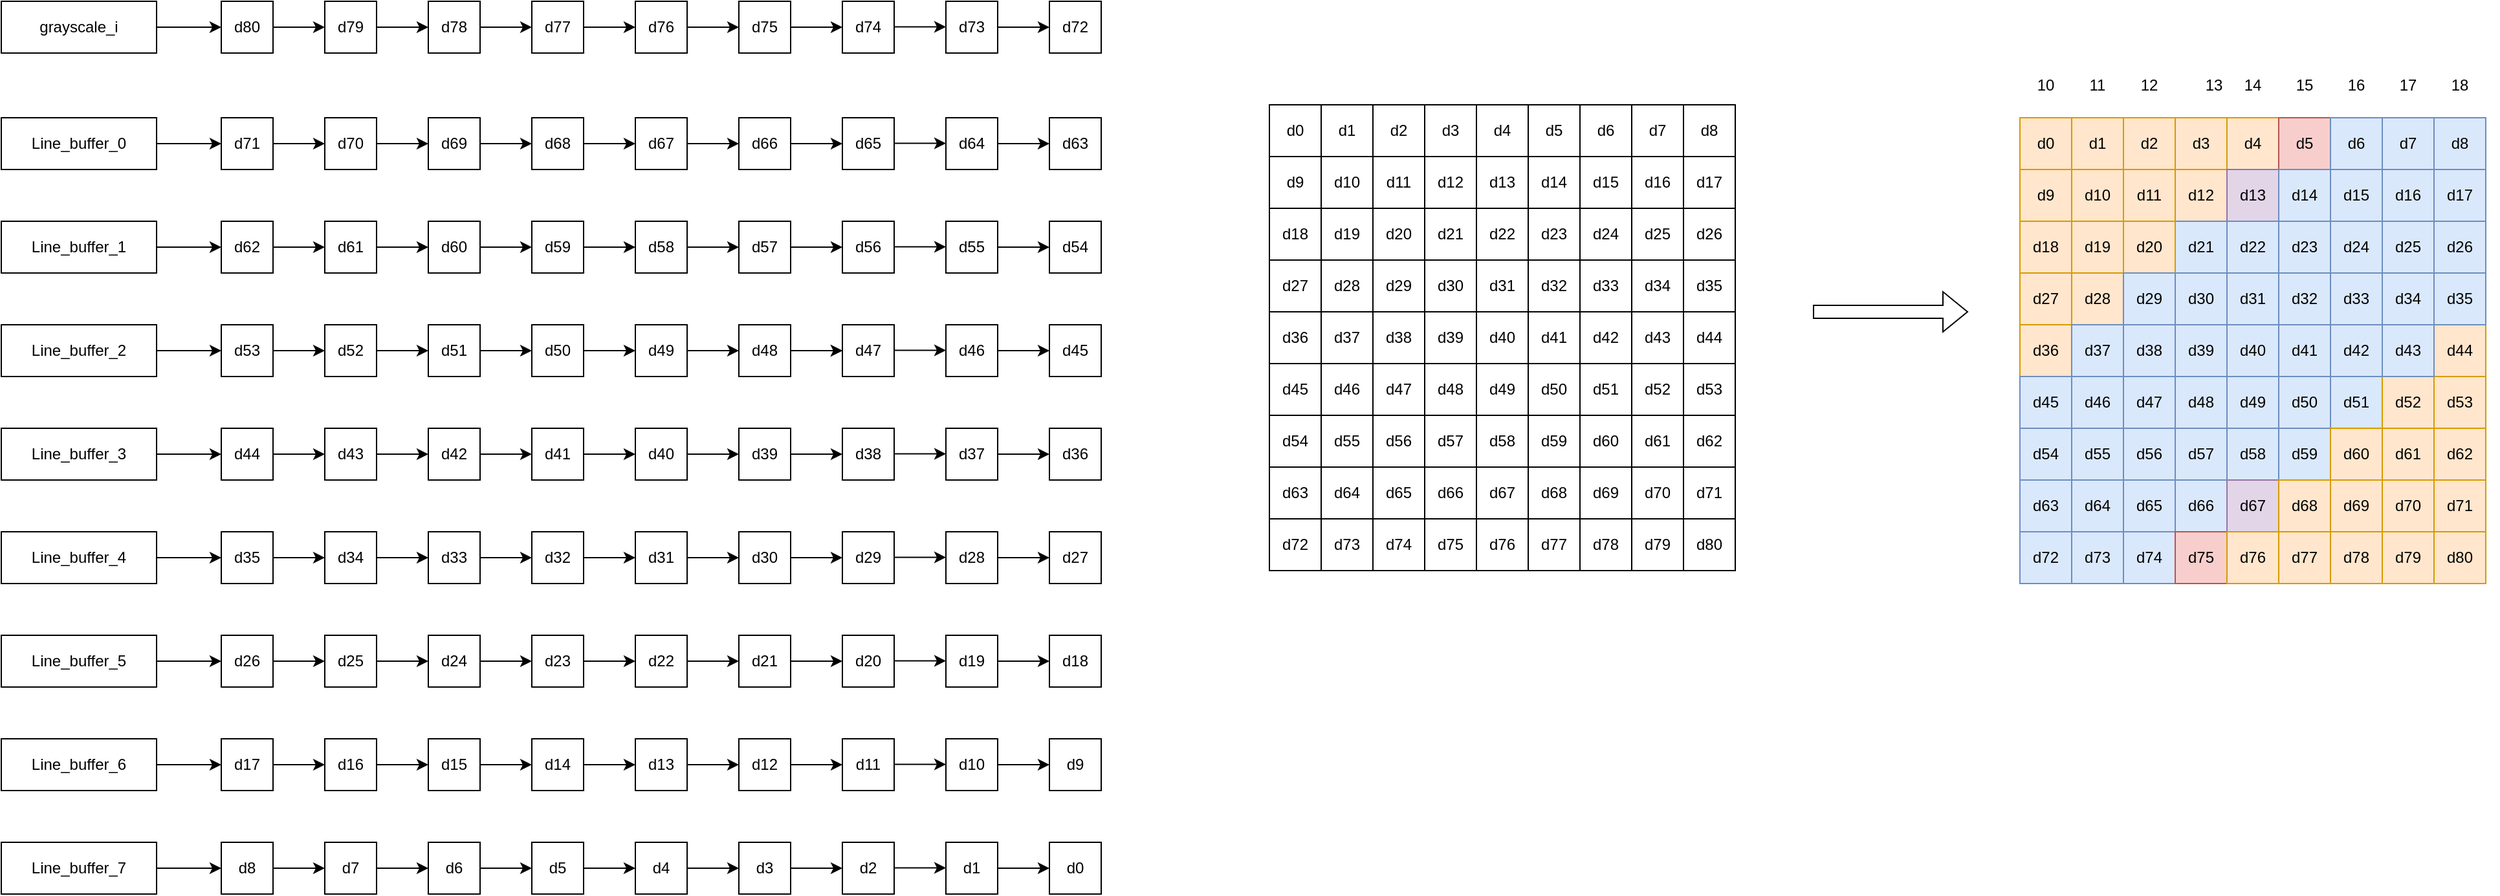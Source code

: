 <mxfile version="25.0.0">
  <diagram name="Page-1" id="skQ6Bqla_CH4Cx-famLH">
    <mxGraphModel dx="581" dy="290" grid="1" gridSize="10" guides="1" tooltips="1" connect="1" arrows="1" fold="1" page="1" pageScale="1" pageWidth="850" pageHeight="1100" math="0" shadow="0">
      <root>
        <mxCell id="0" />
        <mxCell id="1" parent="0" />
        <mxCell id="QPa2e-_EbMcNQabbTF7_-1" value="Line_buffer_0" style="rounded=0;whiteSpace=wrap;html=1;" parent="1" vertex="1">
          <mxGeometry x="230" y="360" width="120" height="40" as="geometry" />
        </mxCell>
        <mxCell id="QPa2e-_EbMcNQabbTF7_-2" value="Line_buffer_1" style="rounded=0;whiteSpace=wrap;html=1;" parent="1" vertex="1">
          <mxGeometry x="230" y="440" width="120" height="40" as="geometry" />
        </mxCell>
        <mxCell id="QPa2e-_EbMcNQabbTF7_-53" value="Line_buffer_2" style="rounded=0;whiteSpace=wrap;html=1;" parent="1" vertex="1">
          <mxGeometry x="230" y="520" width="120" height="40" as="geometry" />
        </mxCell>
        <mxCell id="QPa2e-_EbMcNQabbTF7_-60" value="Line_buffer_3" style="rounded=0;whiteSpace=wrap;html=1;" parent="1" vertex="1">
          <mxGeometry x="230" y="600" width="120" height="40" as="geometry" />
        </mxCell>
        <mxCell id="QPa2e-_EbMcNQabbTF7_-74" value="Line_buffer_4" style="rounded=0;whiteSpace=wrap;html=1;" parent="1" vertex="1">
          <mxGeometry x="230" y="680" width="120" height="40" as="geometry" />
        </mxCell>
        <mxCell id="QPa2e-_EbMcNQabbTF7_-81" value="Line_buffer_5" style="rounded=0;whiteSpace=wrap;html=1;" parent="1" vertex="1">
          <mxGeometry x="230" y="760" width="120" height="40" as="geometry" />
        </mxCell>
        <mxCell id="QPa2e-_EbMcNQabbTF7_-88" value="Line_buffer_6" style="rounded=0;whiteSpace=wrap;html=1;" parent="1" vertex="1">
          <mxGeometry x="230" y="840" width="120" height="40" as="geometry" />
        </mxCell>
        <mxCell id="vtVKMghq7bhRAIps2ces-1" value="grayscale_i" style="rounded=0;whiteSpace=wrap;html=1;" parent="1" vertex="1">
          <mxGeometry x="230" y="270" width="120" height="40" as="geometry" />
        </mxCell>
        <mxCell id="vtVKMghq7bhRAIps2ces-2" value="d80" style="rounded=0;whiteSpace=wrap;html=1;" parent="1" vertex="1">
          <mxGeometry x="400" y="270" width="40" height="40" as="geometry" />
        </mxCell>
        <mxCell id="vtVKMghq7bhRAIps2ces-3" value="" style="endArrow=classic;html=1;rounded=0;exitX=1;exitY=0.5;exitDx=0;exitDy=0;" parent="1" source="vtVKMghq7bhRAIps2ces-2" edge="1">
          <mxGeometry width="50" height="50" relative="1" as="geometry">
            <mxPoint x="460" y="290" as="sourcePoint" />
            <mxPoint x="480" y="290" as="targetPoint" />
          </mxGeometry>
        </mxCell>
        <mxCell id="vtVKMghq7bhRAIps2ces-4" value="" style="endArrow=classic;html=1;rounded=0;exitX=1;exitY=0.5;exitDx=0;exitDy=0;entryX=0;entryY=0.5;entryDx=0;entryDy=0;" parent="1" source="vtVKMghq7bhRAIps2ces-1" target="vtVKMghq7bhRAIps2ces-2" edge="1">
          <mxGeometry width="50" height="50" relative="1" as="geometry">
            <mxPoint x="600" y="420" as="sourcePoint" />
            <mxPoint x="650" y="370" as="targetPoint" />
          </mxGeometry>
        </mxCell>
        <mxCell id="vtVKMghq7bhRAIps2ces-5" value="d79" style="rounded=0;whiteSpace=wrap;html=1;" parent="1" vertex="1">
          <mxGeometry x="480" y="270" width="40" height="40" as="geometry" />
        </mxCell>
        <mxCell id="vtVKMghq7bhRAIps2ces-6" value="" style="endArrow=classic;html=1;rounded=0;exitX=1;exitY=0.5;exitDx=0;exitDy=0;" parent="1" edge="1">
          <mxGeometry width="50" height="50" relative="1" as="geometry">
            <mxPoint x="520" y="290" as="sourcePoint" />
            <mxPoint x="560" y="290" as="targetPoint" />
          </mxGeometry>
        </mxCell>
        <mxCell id="vtVKMghq7bhRAIps2ces-7" value="d78" style="rounded=0;whiteSpace=wrap;html=1;" parent="1" vertex="1">
          <mxGeometry x="560" y="270" width="40" height="40" as="geometry" />
        </mxCell>
        <mxCell id="vtVKMghq7bhRAIps2ces-8" value="" style="endArrow=classic;html=1;rounded=0;exitX=1;exitY=0.5;exitDx=0;exitDy=0;" parent="1" edge="1">
          <mxGeometry width="50" height="50" relative="1" as="geometry">
            <mxPoint x="600" y="290" as="sourcePoint" />
            <mxPoint x="640" y="290" as="targetPoint" />
          </mxGeometry>
        </mxCell>
        <mxCell id="vtVKMghq7bhRAIps2ces-9" value="d77" style="rounded=0;whiteSpace=wrap;html=1;" parent="1" vertex="1">
          <mxGeometry x="640" y="270" width="40" height="40" as="geometry" />
        </mxCell>
        <mxCell id="vtVKMghq7bhRAIps2ces-10" value="" style="endArrow=classic;html=1;rounded=0;exitX=1;exitY=0.5;exitDx=0;exitDy=0;" parent="1" edge="1">
          <mxGeometry width="50" height="50" relative="1" as="geometry">
            <mxPoint x="680" y="290" as="sourcePoint" />
            <mxPoint x="720" y="290" as="targetPoint" />
          </mxGeometry>
        </mxCell>
        <mxCell id="vtVKMghq7bhRAIps2ces-11" value="d76" style="rounded=0;whiteSpace=wrap;html=1;" parent="1" vertex="1">
          <mxGeometry x="720" y="270" width="40" height="40" as="geometry" />
        </mxCell>
        <mxCell id="vtVKMghq7bhRAIps2ces-12" value="" style="endArrow=classic;html=1;rounded=0;exitX=1;exitY=0.5;exitDx=0;exitDy=0;" parent="1" edge="1">
          <mxGeometry width="50" height="50" relative="1" as="geometry">
            <mxPoint x="760" y="290" as="sourcePoint" />
            <mxPoint x="800" y="290" as="targetPoint" />
          </mxGeometry>
        </mxCell>
        <mxCell id="vtVKMghq7bhRAIps2ces-13" value="d75" style="rounded=0;whiteSpace=wrap;html=1;" parent="1" vertex="1">
          <mxGeometry x="800" y="270" width="40" height="40" as="geometry" />
        </mxCell>
        <mxCell id="vtVKMghq7bhRAIps2ces-14" value="" style="endArrow=classic;html=1;rounded=0;exitX=1;exitY=0.5;exitDx=0;exitDy=0;" parent="1" edge="1">
          <mxGeometry width="50" height="50" relative="1" as="geometry">
            <mxPoint x="840" y="290" as="sourcePoint" />
            <mxPoint x="880" y="290" as="targetPoint" />
          </mxGeometry>
        </mxCell>
        <mxCell id="vtVKMghq7bhRAIps2ces-15" value="d74" style="rounded=0;whiteSpace=wrap;html=1;" parent="1" vertex="1">
          <mxGeometry x="880" y="270" width="40" height="40" as="geometry" />
        </mxCell>
        <mxCell id="vtVKMghq7bhRAIps2ces-16" value="Line_buffer_7" style="rounded=0;whiteSpace=wrap;html=1;" parent="1" vertex="1">
          <mxGeometry x="230" y="920" width="120" height="40" as="geometry" />
        </mxCell>
        <mxCell id="vtVKMghq7bhRAIps2ces-44" value="d73" style="rounded=0;whiteSpace=wrap;html=1;" parent="1" vertex="1">
          <mxGeometry x="960" y="270" width="40" height="40" as="geometry" />
        </mxCell>
        <mxCell id="vtVKMghq7bhRAIps2ces-45" value="" style="endArrow=classic;html=1;rounded=0;exitX=1;exitY=0.5;exitDx=0;exitDy=0;" parent="1" edge="1">
          <mxGeometry width="50" height="50" relative="1" as="geometry">
            <mxPoint x="1000" y="290" as="sourcePoint" />
            <mxPoint x="1040" y="290" as="targetPoint" />
          </mxGeometry>
        </mxCell>
        <mxCell id="vtVKMghq7bhRAIps2ces-46" value="d72" style="rounded=0;whiteSpace=wrap;html=1;" parent="1" vertex="1">
          <mxGeometry x="1040" y="270" width="40" height="40" as="geometry" />
        </mxCell>
        <mxCell id="vtVKMghq7bhRAIps2ces-47" value="" style="endArrow=classic;html=1;rounded=0;exitX=1;exitY=0.5;exitDx=0;exitDy=0;" parent="1" edge="1">
          <mxGeometry width="50" height="50" relative="1" as="geometry">
            <mxPoint x="920" y="289.76" as="sourcePoint" />
            <mxPoint x="960" y="289.76" as="targetPoint" />
          </mxGeometry>
        </mxCell>
        <mxCell id="vtVKMghq7bhRAIps2ces-48" value="d71" style="rounded=0;whiteSpace=wrap;html=1;" parent="1" vertex="1">
          <mxGeometry x="400" y="360" width="40" height="40" as="geometry" />
        </mxCell>
        <mxCell id="vtVKMghq7bhRAIps2ces-49" value="" style="endArrow=classic;html=1;rounded=0;exitX=1;exitY=0.5;exitDx=0;exitDy=0;" parent="1" source="vtVKMghq7bhRAIps2ces-48" edge="1">
          <mxGeometry width="50" height="50" relative="1" as="geometry">
            <mxPoint x="460" y="380" as="sourcePoint" />
            <mxPoint x="480" y="380" as="targetPoint" />
          </mxGeometry>
        </mxCell>
        <mxCell id="vtVKMghq7bhRAIps2ces-50" value="" style="endArrow=classic;html=1;rounded=0;exitX=1;exitY=0.5;exitDx=0;exitDy=0;entryX=0;entryY=0.5;entryDx=0;entryDy=0;" parent="1" target="vtVKMghq7bhRAIps2ces-48" edge="1">
          <mxGeometry width="50" height="50" relative="1" as="geometry">
            <mxPoint x="350" y="380" as="sourcePoint" />
            <mxPoint x="650" y="460" as="targetPoint" />
          </mxGeometry>
        </mxCell>
        <mxCell id="vtVKMghq7bhRAIps2ces-51" value="d70" style="rounded=0;whiteSpace=wrap;html=1;" parent="1" vertex="1">
          <mxGeometry x="480" y="360" width="40" height="40" as="geometry" />
        </mxCell>
        <mxCell id="vtVKMghq7bhRAIps2ces-52" value="" style="endArrow=classic;html=1;rounded=0;exitX=1;exitY=0.5;exitDx=0;exitDy=0;" parent="1" edge="1">
          <mxGeometry width="50" height="50" relative="1" as="geometry">
            <mxPoint x="520" y="380" as="sourcePoint" />
            <mxPoint x="560" y="380" as="targetPoint" />
          </mxGeometry>
        </mxCell>
        <mxCell id="vtVKMghq7bhRAIps2ces-53" value="d69" style="rounded=0;whiteSpace=wrap;html=1;" parent="1" vertex="1">
          <mxGeometry x="560" y="360" width="40" height="40" as="geometry" />
        </mxCell>
        <mxCell id="vtVKMghq7bhRAIps2ces-54" value="" style="endArrow=classic;html=1;rounded=0;exitX=1;exitY=0.5;exitDx=0;exitDy=0;" parent="1" edge="1">
          <mxGeometry width="50" height="50" relative="1" as="geometry">
            <mxPoint x="600" y="380" as="sourcePoint" />
            <mxPoint x="640" y="380" as="targetPoint" />
          </mxGeometry>
        </mxCell>
        <mxCell id="vtVKMghq7bhRAIps2ces-55" value="d68" style="rounded=0;whiteSpace=wrap;html=1;" parent="1" vertex="1">
          <mxGeometry x="640" y="360" width="40" height="40" as="geometry" />
        </mxCell>
        <mxCell id="vtVKMghq7bhRAIps2ces-56" value="" style="endArrow=classic;html=1;rounded=0;exitX=1;exitY=0.5;exitDx=0;exitDy=0;" parent="1" edge="1">
          <mxGeometry width="50" height="50" relative="1" as="geometry">
            <mxPoint x="680" y="380" as="sourcePoint" />
            <mxPoint x="720" y="380" as="targetPoint" />
          </mxGeometry>
        </mxCell>
        <mxCell id="vtVKMghq7bhRAIps2ces-57" value="d67" style="rounded=0;whiteSpace=wrap;html=1;" parent="1" vertex="1">
          <mxGeometry x="720" y="360" width="40" height="40" as="geometry" />
        </mxCell>
        <mxCell id="vtVKMghq7bhRAIps2ces-58" value="" style="endArrow=classic;html=1;rounded=0;exitX=1;exitY=0.5;exitDx=0;exitDy=0;" parent="1" edge="1">
          <mxGeometry width="50" height="50" relative="1" as="geometry">
            <mxPoint x="760" y="380" as="sourcePoint" />
            <mxPoint x="800" y="380" as="targetPoint" />
          </mxGeometry>
        </mxCell>
        <mxCell id="vtVKMghq7bhRAIps2ces-59" value="d66" style="rounded=0;whiteSpace=wrap;html=1;" parent="1" vertex="1">
          <mxGeometry x="800" y="360" width="40" height="40" as="geometry" />
        </mxCell>
        <mxCell id="vtVKMghq7bhRAIps2ces-60" value="" style="endArrow=classic;html=1;rounded=0;exitX=1;exitY=0.5;exitDx=0;exitDy=0;" parent="1" edge="1">
          <mxGeometry width="50" height="50" relative="1" as="geometry">
            <mxPoint x="840" y="380" as="sourcePoint" />
            <mxPoint x="880" y="380" as="targetPoint" />
          </mxGeometry>
        </mxCell>
        <mxCell id="vtVKMghq7bhRAIps2ces-61" value="d65" style="rounded=0;whiteSpace=wrap;html=1;" parent="1" vertex="1">
          <mxGeometry x="880" y="360" width="40" height="40" as="geometry" />
        </mxCell>
        <mxCell id="vtVKMghq7bhRAIps2ces-62" value="d64" style="rounded=0;whiteSpace=wrap;html=1;" parent="1" vertex="1">
          <mxGeometry x="960" y="360" width="40" height="40" as="geometry" />
        </mxCell>
        <mxCell id="vtVKMghq7bhRAIps2ces-63" value="" style="endArrow=classic;html=1;rounded=0;exitX=1;exitY=0.5;exitDx=0;exitDy=0;" parent="1" edge="1">
          <mxGeometry width="50" height="50" relative="1" as="geometry">
            <mxPoint x="1000" y="380" as="sourcePoint" />
            <mxPoint x="1040" y="380" as="targetPoint" />
          </mxGeometry>
        </mxCell>
        <mxCell id="vtVKMghq7bhRAIps2ces-64" value="d63" style="rounded=0;whiteSpace=wrap;html=1;" parent="1" vertex="1">
          <mxGeometry x="1040" y="360" width="40" height="40" as="geometry" />
        </mxCell>
        <mxCell id="vtVKMghq7bhRAIps2ces-65" value="" style="endArrow=classic;html=1;rounded=0;exitX=1;exitY=0.5;exitDx=0;exitDy=0;" parent="1" edge="1">
          <mxGeometry width="50" height="50" relative="1" as="geometry">
            <mxPoint x="920" y="379.76" as="sourcePoint" />
            <mxPoint x="960" y="379.76" as="targetPoint" />
          </mxGeometry>
        </mxCell>
        <mxCell id="vtVKMghq7bhRAIps2ces-66" value="d62" style="rounded=0;whiteSpace=wrap;html=1;" parent="1" vertex="1">
          <mxGeometry x="400" y="440" width="40" height="40" as="geometry" />
        </mxCell>
        <mxCell id="vtVKMghq7bhRAIps2ces-67" value="" style="endArrow=classic;html=1;rounded=0;exitX=1;exitY=0.5;exitDx=0;exitDy=0;" parent="1" source="vtVKMghq7bhRAIps2ces-66" edge="1">
          <mxGeometry width="50" height="50" relative="1" as="geometry">
            <mxPoint x="460" y="460" as="sourcePoint" />
            <mxPoint x="480" y="460" as="targetPoint" />
          </mxGeometry>
        </mxCell>
        <mxCell id="vtVKMghq7bhRAIps2ces-68" value="" style="endArrow=classic;html=1;rounded=0;exitX=1;exitY=0.5;exitDx=0;exitDy=0;entryX=0;entryY=0.5;entryDx=0;entryDy=0;" parent="1" target="vtVKMghq7bhRAIps2ces-66" edge="1">
          <mxGeometry width="50" height="50" relative="1" as="geometry">
            <mxPoint x="350" y="460" as="sourcePoint" />
            <mxPoint x="650" y="540" as="targetPoint" />
          </mxGeometry>
        </mxCell>
        <mxCell id="vtVKMghq7bhRAIps2ces-69" value="d61" style="rounded=0;whiteSpace=wrap;html=1;" parent="1" vertex="1">
          <mxGeometry x="480" y="440" width="40" height="40" as="geometry" />
        </mxCell>
        <mxCell id="vtVKMghq7bhRAIps2ces-70" value="" style="endArrow=classic;html=1;rounded=0;exitX=1;exitY=0.5;exitDx=0;exitDy=0;" parent="1" edge="1">
          <mxGeometry width="50" height="50" relative="1" as="geometry">
            <mxPoint x="520" y="460" as="sourcePoint" />
            <mxPoint x="560" y="460" as="targetPoint" />
          </mxGeometry>
        </mxCell>
        <mxCell id="vtVKMghq7bhRAIps2ces-71" value="d60" style="rounded=0;whiteSpace=wrap;html=1;" parent="1" vertex="1">
          <mxGeometry x="560" y="440" width="40" height="40" as="geometry" />
        </mxCell>
        <mxCell id="vtVKMghq7bhRAIps2ces-72" value="" style="endArrow=classic;html=1;rounded=0;exitX=1;exitY=0.5;exitDx=0;exitDy=0;" parent="1" edge="1">
          <mxGeometry width="50" height="50" relative="1" as="geometry">
            <mxPoint x="600" y="460" as="sourcePoint" />
            <mxPoint x="640" y="460" as="targetPoint" />
          </mxGeometry>
        </mxCell>
        <mxCell id="vtVKMghq7bhRAIps2ces-73" value="d59" style="rounded=0;whiteSpace=wrap;html=1;" parent="1" vertex="1">
          <mxGeometry x="640" y="440" width="40" height="40" as="geometry" />
        </mxCell>
        <mxCell id="vtVKMghq7bhRAIps2ces-74" value="" style="endArrow=classic;html=1;rounded=0;exitX=1;exitY=0.5;exitDx=0;exitDy=0;" parent="1" edge="1">
          <mxGeometry width="50" height="50" relative="1" as="geometry">
            <mxPoint x="680" y="460" as="sourcePoint" />
            <mxPoint x="720" y="460" as="targetPoint" />
          </mxGeometry>
        </mxCell>
        <mxCell id="vtVKMghq7bhRAIps2ces-75" value="d58" style="rounded=0;whiteSpace=wrap;html=1;" parent="1" vertex="1">
          <mxGeometry x="720" y="440" width="40" height="40" as="geometry" />
        </mxCell>
        <mxCell id="vtVKMghq7bhRAIps2ces-76" value="" style="endArrow=classic;html=1;rounded=0;exitX=1;exitY=0.5;exitDx=0;exitDy=0;" parent="1" edge="1">
          <mxGeometry width="50" height="50" relative="1" as="geometry">
            <mxPoint x="760" y="460" as="sourcePoint" />
            <mxPoint x="800" y="460" as="targetPoint" />
          </mxGeometry>
        </mxCell>
        <mxCell id="vtVKMghq7bhRAIps2ces-77" value="d57" style="rounded=0;whiteSpace=wrap;html=1;" parent="1" vertex="1">
          <mxGeometry x="800" y="440" width="40" height="40" as="geometry" />
        </mxCell>
        <mxCell id="vtVKMghq7bhRAIps2ces-78" value="" style="endArrow=classic;html=1;rounded=0;exitX=1;exitY=0.5;exitDx=0;exitDy=0;" parent="1" edge="1">
          <mxGeometry width="50" height="50" relative="1" as="geometry">
            <mxPoint x="840" y="460" as="sourcePoint" />
            <mxPoint x="880" y="460" as="targetPoint" />
          </mxGeometry>
        </mxCell>
        <mxCell id="vtVKMghq7bhRAIps2ces-79" value="d56" style="rounded=0;whiteSpace=wrap;html=1;" parent="1" vertex="1">
          <mxGeometry x="880" y="440" width="40" height="40" as="geometry" />
        </mxCell>
        <mxCell id="vtVKMghq7bhRAIps2ces-80" value="d55" style="rounded=0;whiteSpace=wrap;html=1;" parent="1" vertex="1">
          <mxGeometry x="960" y="440" width="40" height="40" as="geometry" />
        </mxCell>
        <mxCell id="vtVKMghq7bhRAIps2ces-81" value="" style="endArrow=classic;html=1;rounded=0;exitX=1;exitY=0.5;exitDx=0;exitDy=0;" parent="1" edge="1">
          <mxGeometry width="50" height="50" relative="1" as="geometry">
            <mxPoint x="1000" y="460" as="sourcePoint" />
            <mxPoint x="1040" y="460" as="targetPoint" />
          </mxGeometry>
        </mxCell>
        <mxCell id="vtVKMghq7bhRAIps2ces-82" value="d54" style="rounded=0;whiteSpace=wrap;html=1;" parent="1" vertex="1">
          <mxGeometry x="1040" y="440" width="40" height="40" as="geometry" />
        </mxCell>
        <mxCell id="vtVKMghq7bhRAIps2ces-83" value="" style="endArrow=classic;html=1;rounded=0;exitX=1;exitY=0.5;exitDx=0;exitDy=0;" parent="1" edge="1">
          <mxGeometry width="50" height="50" relative="1" as="geometry">
            <mxPoint x="920" y="459.76" as="sourcePoint" />
            <mxPoint x="960" y="459.76" as="targetPoint" />
          </mxGeometry>
        </mxCell>
        <mxCell id="vtVKMghq7bhRAIps2ces-84" value="d53" style="rounded=0;whiteSpace=wrap;html=1;" parent="1" vertex="1">
          <mxGeometry x="400" y="520" width="40" height="40" as="geometry" />
        </mxCell>
        <mxCell id="vtVKMghq7bhRAIps2ces-85" value="" style="endArrow=classic;html=1;rounded=0;exitX=1;exitY=0.5;exitDx=0;exitDy=0;" parent="1" source="vtVKMghq7bhRAIps2ces-84" edge="1">
          <mxGeometry width="50" height="50" relative="1" as="geometry">
            <mxPoint x="460" y="540" as="sourcePoint" />
            <mxPoint x="480" y="540" as="targetPoint" />
          </mxGeometry>
        </mxCell>
        <mxCell id="vtVKMghq7bhRAIps2ces-86" value="" style="endArrow=classic;html=1;rounded=0;exitX=1;exitY=0.5;exitDx=0;exitDy=0;entryX=0;entryY=0.5;entryDx=0;entryDy=0;" parent="1" target="vtVKMghq7bhRAIps2ces-84" edge="1">
          <mxGeometry width="50" height="50" relative="1" as="geometry">
            <mxPoint x="350" y="540" as="sourcePoint" />
            <mxPoint x="650" y="620" as="targetPoint" />
          </mxGeometry>
        </mxCell>
        <mxCell id="vtVKMghq7bhRAIps2ces-87" value="d52" style="rounded=0;whiteSpace=wrap;html=1;" parent="1" vertex="1">
          <mxGeometry x="480" y="520" width="40" height="40" as="geometry" />
        </mxCell>
        <mxCell id="vtVKMghq7bhRAIps2ces-88" value="" style="endArrow=classic;html=1;rounded=0;exitX=1;exitY=0.5;exitDx=0;exitDy=0;" parent="1" edge="1">
          <mxGeometry width="50" height="50" relative="1" as="geometry">
            <mxPoint x="520" y="540" as="sourcePoint" />
            <mxPoint x="560" y="540" as="targetPoint" />
          </mxGeometry>
        </mxCell>
        <mxCell id="vtVKMghq7bhRAIps2ces-89" value="d51" style="rounded=0;whiteSpace=wrap;html=1;" parent="1" vertex="1">
          <mxGeometry x="560" y="520" width="40" height="40" as="geometry" />
        </mxCell>
        <mxCell id="vtVKMghq7bhRAIps2ces-90" value="" style="endArrow=classic;html=1;rounded=0;exitX=1;exitY=0.5;exitDx=0;exitDy=0;" parent="1" edge="1">
          <mxGeometry width="50" height="50" relative="1" as="geometry">
            <mxPoint x="600" y="540" as="sourcePoint" />
            <mxPoint x="640" y="540" as="targetPoint" />
          </mxGeometry>
        </mxCell>
        <mxCell id="vtVKMghq7bhRAIps2ces-91" value="d50" style="rounded=0;whiteSpace=wrap;html=1;" parent="1" vertex="1">
          <mxGeometry x="640" y="520" width="40" height="40" as="geometry" />
        </mxCell>
        <mxCell id="vtVKMghq7bhRAIps2ces-92" value="" style="endArrow=classic;html=1;rounded=0;exitX=1;exitY=0.5;exitDx=0;exitDy=0;" parent="1" edge="1">
          <mxGeometry width="50" height="50" relative="1" as="geometry">
            <mxPoint x="680" y="540" as="sourcePoint" />
            <mxPoint x="720" y="540" as="targetPoint" />
          </mxGeometry>
        </mxCell>
        <mxCell id="vtVKMghq7bhRAIps2ces-93" value="d49" style="rounded=0;whiteSpace=wrap;html=1;" parent="1" vertex="1">
          <mxGeometry x="720" y="520" width="40" height="40" as="geometry" />
        </mxCell>
        <mxCell id="vtVKMghq7bhRAIps2ces-94" value="" style="endArrow=classic;html=1;rounded=0;exitX=1;exitY=0.5;exitDx=0;exitDy=0;" parent="1" edge="1">
          <mxGeometry width="50" height="50" relative="1" as="geometry">
            <mxPoint x="760" y="540" as="sourcePoint" />
            <mxPoint x="800" y="540" as="targetPoint" />
          </mxGeometry>
        </mxCell>
        <mxCell id="vtVKMghq7bhRAIps2ces-192" value="" style="edgeStyle=orthogonalEdgeStyle;rounded=0;orthogonalLoop=1;jettySize=auto;html=1;" parent="1" source="vtVKMghq7bhRAIps2ces-95" target="vtVKMghq7bhRAIps2ces-97" edge="1">
          <mxGeometry relative="1" as="geometry" />
        </mxCell>
        <mxCell id="vtVKMghq7bhRAIps2ces-95" value="d48" style="rounded=0;whiteSpace=wrap;html=1;" parent="1" vertex="1">
          <mxGeometry x="800" y="520" width="40" height="40" as="geometry" />
        </mxCell>
        <mxCell id="vtVKMghq7bhRAIps2ces-96" value="" style="endArrow=classic;html=1;rounded=0;exitX=1;exitY=0.5;exitDx=0;exitDy=0;" parent="1" edge="1">
          <mxGeometry width="50" height="50" relative="1" as="geometry">
            <mxPoint x="840" y="540" as="sourcePoint" />
            <mxPoint x="880" y="540" as="targetPoint" />
          </mxGeometry>
        </mxCell>
        <mxCell id="vtVKMghq7bhRAIps2ces-97" value="d47" style="rounded=0;whiteSpace=wrap;html=1;" parent="1" vertex="1">
          <mxGeometry x="880" y="520" width="40" height="40" as="geometry" />
        </mxCell>
        <mxCell id="vtVKMghq7bhRAIps2ces-98" value="d46" style="rounded=0;whiteSpace=wrap;html=1;" parent="1" vertex="1">
          <mxGeometry x="960" y="520" width="40" height="40" as="geometry" />
        </mxCell>
        <mxCell id="vtVKMghq7bhRAIps2ces-99" value="" style="endArrow=classic;html=1;rounded=0;exitX=1;exitY=0.5;exitDx=0;exitDy=0;" parent="1" edge="1">
          <mxGeometry width="50" height="50" relative="1" as="geometry">
            <mxPoint x="1000" y="540" as="sourcePoint" />
            <mxPoint x="1040" y="540" as="targetPoint" />
          </mxGeometry>
        </mxCell>
        <mxCell id="vtVKMghq7bhRAIps2ces-100" value="d45" style="rounded=0;whiteSpace=wrap;html=1;" parent="1" vertex="1">
          <mxGeometry x="1040" y="520" width="40" height="40" as="geometry" />
        </mxCell>
        <mxCell id="vtVKMghq7bhRAIps2ces-101" value="" style="endArrow=classic;html=1;rounded=0;exitX=1;exitY=0.5;exitDx=0;exitDy=0;" parent="1" edge="1">
          <mxGeometry width="50" height="50" relative="1" as="geometry">
            <mxPoint x="920" y="539.76" as="sourcePoint" />
            <mxPoint x="960" y="539.76" as="targetPoint" />
          </mxGeometry>
        </mxCell>
        <mxCell id="vtVKMghq7bhRAIps2ces-102" value="d44" style="rounded=0;whiteSpace=wrap;html=1;" parent="1" vertex="1">
          <mxGeometry x="400" y="600" width="40" height="40" as="geometry" />
        </mxCell>
        <mxCell id="vtVKMghq7bhRAIps2ces-103" value="" style="endArrow=classic;html=1;rounded=0;exitX=1;exitY=0.5;exitDx=0;exitDy=0;" parent="1" source="vtVKMghq7bhRAIps2ces-102" edge="1">
          <mxGeometry width="50" height="50" relative="1" as="geometry">
            <mxPoint x="460" y="620" as="sourcePoint" />
            <mxPoint x="480" y="620" as="targetPoint" />
          </mxGeometry>
        </mxCell>
        <mxCell id="vtVKMghq7bhRAIps2ces-104" value="" style="endArrow=classic;html=1;rounded=0;exitX=1;exitY=0.5;exitDx=0;exitDy=0;entryX=0;entryY=0.5;entryDx=0;entryDy=0;" parent="1" target="vtVKMghq7bhRAIps2ces-102" edge="1">
          <mxGeometry width="50" height="50" relative="1" as="geometry">
            <mxPoint x="350" y="620" as="sourcePoint" />
            <mxPoint x="650" y="700" as="targetPoint" />
          </mxGeometry>
        </mxCell>
        <mxCell id="vtVKMghq7bhRAIps2ces-105" value="d43" style="rounded=0;whiteSpace=wrap;html=1;" parent="1" vertex="1">
          <mxGeometry x="480" y="600" width="40" height="40" as="geometry" />
        </mxCell>
        <mxCell id="vtVKMghq7bhRAIps2ces-106" value="" style="endArrow=classic;html=1;rounded=0;exitX=1;exitY=0.5;exitDx=0;exitDy=0;" parent="1" edge="1">
          <mxGeometry width="50" height="50" relative="1" as="geometry">
            <mxPoint x="520" y="620" as="sourcePoint" />
            <mxPoint x="560" y="620" as="targetPoint" />
          </mxGeometry>
        </mxCell>
        <mxCell id="vtVKMghq7bhRAIps2ces-107" value="d42" style="rounded=0;whiteSpace=wrap;html=1;" parent="1" vertex="1">
          <mxGeometry x="560" y="600" width="40" height="40" as="geometry" />
        </mxCell>
        <mxCell id="vtVKMghq7bhRAIps2ces-108" value="" style="endArrow=classic;html=1;rounded=0;exitX=1;exitY=0.5;exitDx=0;exitDy=0;" parent="1" edge="1">
          <mxGeometry width="50" height="50" relative="1" as="geometry">
            <mxPoint x="600" y="620" as="sourcePoint" />
            <mxPoint x="640" y="620" as="targetPoint" />
          </mxGeometry>
        </mxCell>
        <mxCell id="vtVKMghq7bhRAIps2ces-109" value="d41" style="rounded=0;whiteSpace=wrap;html=1;" parent="1" vertex="1">
          <mxGeometry x="640" y="600" width="40" height="40" as="geometry" />
        </mxCell>
        <mxCell id="vtVKMghq7bhRAIps2ces-110" value="" style="endArrow=classic;html=1;rounded=0;exitX=1;exitY=0.5;exitDx=0;exitDy=0;" parent="1" edge="1">
          <mxGeometry width="50" height="50" relative="1" as="geometry">
            <mxPoint x="680" y="620" as="sourcePoint" />
            <mxPoint x="720" y="620" as="targetPoint" />
          </mxGeometry>
        </mxCell>
        <mxCell id="vtVKMghq7bhRAIps2ces-111" value="d40" style="rounded=0;whiteSpace=wrap;html=1;" parent="1" vertex="1">
          <mxGeometry x="720" y="600" width="40" height="40" as="geometry" />
        </mxCell>
        <mxCell id="vtVKMghq7bhRAIps2ces-112" value="" style="endArrow=classic;html=1;rounded=0;exitX=1;exitY=0.5;exitDx=0;exitDy=0;" parent="1" edge="1">
          <mxGeometry width="50" height="50" relative="1" as="geometry">
            <mxPoint x="760" y="620" as="sourcePoint" />
            <mxPoint x="800" y="620" as="targetPoint" />
          </mxGeometry>
        </mxCell>
        <mxCell id="vtVKMghq7bhRAIps2ces-113" value="d39" style="rounded=0;whiteSpace=wrap;html=1;" parent="1" vertex="1">
          <mxGeometry x="800" y="600" width="40" height="40" as="geometry" />
        </mxCell>
        <mxCell id="vtVKMghq7bhRAIps2ces-114" value="" style="endArrow=classic;html=1;rounded=0;exitX=1;exitY=0.5;exitDx=0;exitDy=0;" parent="1" edge="1">
          <mxGeometry width="50" height="50" relative="1" as="geometry">
            <mxPoint x="840" y="620" as="sourcePoint" />
            <mxPoint x="880" y="620" as="targetPoint" />
          </mxGeometry>
        </mxCell>
        <mxCell id="vtVKMghq7bhRAIps2ces-115" value="d38" style="rounded=0;whiteSpace=wrap;html=1;" parent="1" vertex="1">
          <mxGeometry x="880" y="600" width="40" height="40" as="geometry" />
        </mxCell>
        <mxCell id="vtVKMghq7bhRAIps2ces-116" value="d37" style="rounded=0;whiteSpace=wrap;html=1;" parent="1" vertex="1">
          <mxGeometry x="960" y="600" width="40" height="40" as="geometry" />
        </mxCell>
        <mxCell id="vtVKMghq7bhRAIps2ces-117" value="" style="endArrow=classic;html=1;rounded=0;exitX=1;exitY=0.5;exitDx=0;exitDy=0;" parent="1" edge="1">
          <mxGeometry width="50" height="50" relative="1" as="geometry">
            <mxPoint x="1000" y="620" as="sourcePoint" />
            <mxPoint x="1040" y="620" as="targetPoint" />
          </mxGeometry>
        </mxCell>
        <mxCell id="vtVKMghq7bhRAIps2ces-118" value="d36" style="rounded=0;whiteSpace=wrap;html=1;" parent="1" vertex="1">
          <mxGeometry x="1040" y="600" width="40" height="40" as="geometry" />
        </mxCell>
        <mxCell id="vtVKMghq7bhRAIps2ces-119" value="" style="endArrow=classic;html=1;rounded=0;exitX=1;exitY=0.5;exitDx=0;exitDy=0;" parent="1" edge="1">
          <mxGeometry width="50" height="50" relative="1" as="geometry">
            <mxPoint x="920" y="619.76" as="sourcePoint" />
            <mxPoint x="960" y="619.76" as="targetPoint" />
          </mxGeometry>
        </mxCell>
        <mxCell id="vtVKMghq7bhRAIps2ces-120" value="d35" style="rounded=0;whiteSpace=wrap;html=1;" parent="1" vertex="1">
          <mxGeometry x="400" y="680" width="40" height="40" as="geometry" />
        </mxCell>
        <mxCell id="vtVKMghq7bhRAIps2ces-121" value="" style="endArrow=classic;html=1;rounded=0;exitX=1;exitY=0.5;exitDx=0;exitDy=0;" parent="1" source="vtVKMghq7bhRAIps2ces-120" edge="1">
          <mxGeometry width="50" height="50" relative="1" as="geometry">
            <mxPoint x="460" y="700" as="sourcePoint" />
            <mxPoint x="480" y="700" as="targetPoint" />
          </mxGeometry>
        </mxCell>
        <mxCell id="vtVKMghq7bhRAIps2ces-122" value="" style="endArrow=classic;html=1;rounded=0;exitX=1;exitY=0.5;exitDx=0;exitDy=0;entryX=0;entryY=0.5;entryDx=0;entryDy=0;" parent="1" target="vtVKMghq7bhRAIps2ces-120" edge="1">
          <mxGeometry width="50" height="50" relative="1" as="geometry">
            <mxPoint x="350" y="700" as="sourcePoint" />
            <mxPoint x="650" y="780" as="targetPoint" />
          </mxGeometry>
        </mxCell>
        <mxCell id="vtVKMghq7bhRAIps2ces-123" value="d34" style="rounded=0;whiteSpace=wrap;html=1;" parent="1" vertex="1">
          <mxGeometry x="480" y="680" width="40" height="40" as="geometry" />
        </mxCell>
        <mxCell id="vtVKMghq7bhRAIps2ces-124" value="" style="endArrow=classic;html=1;rounded=0;exitX=1;exitY=0.5;exitDx=0;exitDy=0;" parent="1" edge="1">
          <mxGeometry width="50" height="50" relative="1" as="geometry">
            <mxPoint x="520" y="700" as="sourcePoint" />
            <mxPoint x="560" y="700" as="targetPoint" />
          </mxGeometry>
        </mxCell>
        <mxCell id="vtVKMghq7bhRAIps2ces-125" value="d33" style="rounded=0;whiteSpace=wrap;html=1;" parent="1" vertex="1">
          <mxGeometry x="560" y="680" width="40" height="40" as="geometry" />
        </mxCell>
        <mxCell id="vtVKMghq7bhRAIps2ces-126" value="" style="endArrow=classic;html=1;rounded=0;exitX=1;exitY=0.5;exitDx=0;exitDy=0;" parent="1" edge="1">
          <mxGeometry width="50" height="50" relative="1" as="geometry">
            <mxPoint x="600" y="700" as="sourcePoint" />
            <mxPoint x="640" y="700" as="targetPoint" />
          </mxGeometry>
        </mxCell>
        <mxCell id="vtVKMghq7bhRAIps2ces-127" value="d32" style="rounded=0;whiteSpace=wrap;html=1;" parent="1" vertex="1">
          <mxGeometry x="640" y="680" width="40" height="40" as="geometry" />
        </mxCell>
        <mxCell id="vtVKMghq7bhRAIps2ces-128" value="" style="endArrow=classic;html=1;rounded=0;exitX=1;exitY=0.5;exitDx=0;exitDy=0;" parent="1" edge="1">
          <mxGeometry width="50" height="50" relative="1" as="geometry">
            <mxPoint x="680" y="700" as="sourcePoint" />
            <mxPoint x="720" y="700" as="targetPoint" />
          </mxGeometry>
        </mxCell>
        <mxCell id="vtVKMghq7bhRAIps2ces-129" value="d31" style="rounded=0;whiteSpace=wrap;html=1;" parent="1" vertex="1">
          <mxGeometry x="720" y="680" width="40" height="40" as="geometry" />
        </mxCell>
        <mxCell id="vtVKMghq7bhRAIps2ces-130" value="" style="endArrow=classic;html=1;rounded=0;exitX=1;exitY=0.5;exitDx=0;exitDy=0;" parent="1" edge="1">
          <mxGeometry width="50" height="50" relative="1" as="geometry">
            <mxPoint x="760" y="700" as="sourcePoint" />
            <mxPoint x="800" y="700" as="targetPoint" />
          </mxGeometry>
        </mxCell>
        <mxCell id="vtVKMghq7bhRAIps2ces-131" value="d30" style="rounded=0;whiteSpace=wrap;html=1;" parent="1" vertex="1">
          <mxGeometry x="800" y="680" width="40" height="40" as="geometry" />
        </mxCell>
        <mxCell id="vtVKMghq7bhRAIps2ces-132" value="" style="endArrow=classic;html=1;rounded=0;exitX=1;exitY=0.5;exitDx=0;exitDy=0;" parent="1" edge="1">
          <mxGeometry width="50" height="50" relative="1" as="geometry">
            <mxPoint x="840" y="700" as="sourcePoint" />
            <mxPoint x="880" y="700" as="targetPoint" />
          </mxGeometry>
        </mxCell>
        <mxCell id="vtVKMghq7bhRAIps2ces-133" value="d29" style="rounded=0;whiteSpace=wrap;html=1;" parent="1" vertex="1">
          <mxGeometry x="880" y="680" width="40" height="40" as="geometry" />
        </mxCell>
        <mxCell id="vtVKMghq7bhRAIps2ces-134" value="d28" style="rounded=0;whiteSpace=wrap;html=1;" parent="1" vertex="1">
          <mxGeometry x="960" y="680" width="40" height="40" as="geometry" />
        </mxCell>
        <mxCell id="vtVKMghq7bhRAIps2ces-135" value="" style="endArrow=classic;html=1;rounded=0;exitX=1;exitY=0.5;exitDx=0;exitDy=0;" parent="1" edge="1">
          <mxGeometry width="50" height="50" relative="1" as="geometry">
            <mxPoint x="1000" y="700" as="sourcePoint" />
            <mxPoint x="1040" y="700" as="targetPoint" />
          </mxGeometry>
        </mxCell>
        <mxCell id="vtVKMghq7bhRAIps2ces-136" value="d27" style="rounded=0;whiteSpace=wrap;html=1;" parent="1" vertex="1">
          <mxGeometry x="1040" y="680" width="40" height="40" as="geometry" />
        </mxCell>
        <mxCell id="vtVKMghq7bhRAIps2ces-137" value="" style="endArrow=classic;html=1;rounded=0;exitX=1;exitY=0.5;exitDx=0;exitDy=0;" parent="1" edge="1">
          <mxGeometry width="50" height="50" relative="1" as="geometry">
            <mxPoint x="920" y="699.76" as="sourcePoint" />
            <mxPoint x="960" y="699.76" as="targetPoint" />
          </mxGeometry>
        </mxCell>
        <mxCell id="vtVKMghq7bhRAIps2ces-138" value="d26" style="rounded=0;whiteSpace=wrap;html=1;" parent="1" vertex="1">
          <mxGeometry x="400" y="760" width="40" height="40" as="geometry" />
        </mxCell>
        <mxCell id="vtVKMghq7bhRAIps2ces-139" value="" style="endArrow=classic;html=1;rounded=0;exitX=1;exitY=0.5;exitDx=0;exitDy=0;" parent="1" source="vtVKMghq7bhRAIps2ces-138" edge="1">
          <mxGeometry width="50" height="50" relative="1" as="geometry">
            <mxPoint x="460" y="780" as="sourcePoint" />
            <mxPoint x="480" y="780" as="targetPoint" />
          </mxGeometry>
        </mxCell>
        <mxCell id="vtVKMghq7bhRAIps2ces-140" value="" style="endArrow=classic;html=1;rounded=0;exitX=1;exitY=0.5;exitDx=0;exitDy=0;entryX=0;entryY=0.5;entryDx=0;entryDy=0;" parent="1" target="vtVKMghq7bhRAIps2ces-138" edge="1">
          <mxGeometry width="50" height="50" relative="1" as="geometry">
            <mxPoint x="350" y="780" as="sourcePoint" />
            <mxPoint x="650" y="860" as="targetPoint" />
          </mxGeometry>
        </mxCell>
        <mxCell id="vtVKMghq7bhRAIps2ces-141" value="d25" style="rounded=0;whiteSpace=wrap;html=1;" parent="1" vertex="1">
          <mxGeometry x="480" y="760" width="40" height="40" as="geometry" />
        </mxCell>
        <mxCell id="vtVKMghq7bhRAIps2ces-142" value="" style="endArrow=classic;html=1;rounded=0;exitX=1;exitY=0.5;exitDx=0;exitDy=0;" parent="1" edge="1">
          <mxGeometry width="50" height="50" relative="1" as="geometry">
            <mxPoint x="520" y="780" as="sourcePoint" />
            <mxPoint x="560" y="780" as="targetPoint" />
          </mxGeometry>
        </mxCell>
        <mxCell id="vtVKMghq7bhRAIps2ces-143" value="d24" style="rounded=0;whiteSpace=wrap;html=1;" parent="1" vertex="1">
          <mxGeometry x="560" y="760" width="40" height="40" as="geometry" />
        </mxCell>
        <mxCell id="vtVKMghq7bhRAIps2ces-144" value="" style="endArrow=classic;html=1;rounded=0;exitX=1;exitY=0.5;exitDx=0;exitDy=0;" parent="1" edge="1">
          <mxGeometry width="50" height="50" relative="1" as="geometry">
            <mxPoint x="600" y="780" as="sourcePoint" />
            <mxPoint x="640" y="780" as="targetPoint" />
          </mxGeometry>
        </mxCell>
        <mxCell id="vtVKMghq7bhRAIps2ces-145" value="d23" style="rounded=0;whiteSpace=wrap;html=1;" parent="1" vertex="1">
          <mxGeometry x="640" y="760" width="40" height="40" as="geometry" />
        </mxCell>
        <mxCell id="vtVKMghq7bhRAIps2ces-146" value="" style="endArrow=classic;html=1;rounded=0;exitX=1;exitY=0.5;exitDx=0;exitDy=0;" parent="1" edge="1">
          <mxGeometry width="50" height="50" relative="1" as="geometry">
            <mxPoint x="680" y="780" as="sourcePoint" />
            <mxPoint x="720" y="780" as="targetPoint" />
          </mxGeometry>
        </mxCell>
        <mxCell id="vtVKMghq7bhRAIps2ces-147" value="d22" style="rounded=0;whiteSpace=wrap;html=1;" parent="1" vertex="1">
          <mxGeometry x="720" y="760" width="40" height="40" as="geometry" />
        </mxCell>
        <mxCell id="vtVKMghq7bhRAIps2ces-148" value="" style="endArrow=classic;html=1;rounded=0;exitX=1;exitY=0.5;exitDx=0;exitDy=0;" parent="1" edge="1">
          <mxGeometry width="50" height="50" relative="1" as="geometry">
            <mxPoint x="760" y="780" as="sourcePoint" />
            <mxPoint x="800" y="780" as="targetPoint" />
          </mxGeometry>
        </mxCell>
        <mxCell id="vtVKMghq7bhRAIps2ces-149" value="d21" style="rounded=0;whiteSpace=wrap;html=1;" parent="1" vertex="1">
          <mxGeometry x="800" y="760" width="40" height="40" as="geometry" />
        </mxCell>
        <mxCell id="vtVKMghq7bhRAIps2ces-150" value="" style="endArrow=classic;html=1;rounded=0;exitX=1;exitY=0.5;exitDx=0;exitDy=0;" parent="1" edge="1">
          <mxGeometry width="50" height="50" relative="1" as="geometry">
            <mxPoint x="840" y="780" as="sourcePoint" />
            <mxPoint x="880" y="780" as="targetPoint" />
          </mxGeometry>
        </mxCell>
        <mxCell id="vtVKMghq7bhRAIps2ces-151" value="d20" style="rounded=0;whiteSpace=wrap;html=1;" parent="1" vertex="1">
          <mxGeometry x="880" y="760" width="40" height="40" as="geometry" />
        </mxCell>
        <mxCell id="vtVKMghq7bhRAIps2ces-152" value="d19" style="rounded=0;whiteSpace=wrap;html=1;" parent="1" vertex="1">
          <mxGeometry x="960" y="760" width="40" height="40" as="geometry" />
        </mxCell>
        <mxCell id="vtVKMghq7bhRAIps2ces-153" value="" style="endArrow=classic;html=1;rounded=0;exitX=1;exitY=0.5;exitDx=0;exitDy=0;" parent="1" edge="1">
          <mxGeometry width="50" height="50" relative="1" as="geometry">
            <mxPoint x="1000" y="780" as="sourcePoint" />
            <mxPoint x="1040" y="780" as="targetPoint" />
          </mxGeometry>
        </mxCell>
        <mxCell id="vtVKMghq7bhRAIps2ces-154" value="d18" style="rounded=0;whiteSpace=wrap;html=1;" parent="1" vertex="1">
          <mxGeometry x="1040" y="760" width="40" height="40" as="geometry" />
        </mxCell>
        <mxCell id="vtVKMghq7bhRAIps2ces-155" value="" style="endArrow=classic;html=1;rounded=0;exitX=1;exitY=0.5;exitDx=0;exitDy=0;" parent="1" edge="1">
          <mxGeometry width="50" height="50" relative="1" as="geometry">
            <mxPoint x="920" y="779.76" as="sourcePoint" />
            <mxPoint x="960" y="779.76" as="targetPoint" />
          </mxGeometry>
        </mxCell>
        <mxCell id="vtVKMghq7bhRAIps2ces-156" value="d17" style="rounded=0;whiteSpace=wrap;html=1;" parent="1" vertex="1">
          <mxGeometry x="400" y="840" width="40" height="40" as="geometry" />
        </mxCell>
        <mxCell id="vtVKMghq7bhRAIps2ces-157" value="" style="endArrow=classic;html=1;rounded=0;exitX=1;exitY=0.5;exitDx=0;exitDy=0;" parent="1" source="vtVKMghq7bhRAIps2ces-156" edge="1">
          <mxGeometry width="50" height="50" relative="1" as="geometry">
            <mxPoint x="460" y="860" as="sourcePoint" />
            <mxPoint x="480" y="860" as="targetPoint" />
          </mxGeometry>
        </mxCell>
        <mxCell id="vtVKMghq7bhRAIps2ces-158" value="" style="endArrow=classic;html=1;rounded=0;exitX=1;exitY=0.5;exitDx=0;exitDy=0;entryX=0;entryY=0.5;entryDx=0;entryDy=0;" parent="1" target="vtVKMghq7bhRAIps2ces-156" edge="1">
          <mxGeometry width="50" height="50" relative="1" as="geometry">
            <mxPoint x="350" y="860" as="sourcePoint" />
            <mxPoint x="650" y="940" as="targetPoint" />
          </mxGeometry>
        </mxCell>
        <mxCell id="vtVKMghq7bhRAIps2ces-159" value="d16" style="rounded=0;whiteSpace=wrap;html=1;" parent="1" vertex="1">
          <mxGeometry x="480" y="840" width="40" height="40" as="geometry" />
        </mxCell>
        <mxCell id="vtVKMghq7bhRAIps2ces-160" value="" style="endArrow=classic;html=1;rounded=0;exitX=1;exitY=0.5;exitDx=0;exitDy=0;" parent="1" edge="1">
          <mxGeometry width="50" height="50" relative="1" as="geometry">
            <mxPoint x="520" y="860" as="sourcePoint" />
            <mxPoint x="560" y="860" as="targetPoint" />
          </mxGeometry>
        </mxCell>
        <mxCell id="vtVKMghq7bhRAIps2ces-161" value="d15" style="rounded=0;whiteSpace=wrap;html=1;" parent="1" vertex="1">
          <mxGeometry x="560" y="840" width="40" height="40" as="geometry" />
        </mxCell>
        <mxCell id="vtVKMghq7bhRAIps2ces-162" value="" style="endArrow=classic;html=1;rounded=0;exitX=1;exitY=0.5;exitDx=0;exitDy=0;" parent="1" edge="1">
          <mxGeometry width="50" height="50" relative="1" as="geometry">
            <mxPoint x="600" y="860" as="sourcePoint" />
            <mxPoint x="640" y="860" as="targetPoint" />
          </mxGeometry>
        </mxCell>
        <mxCell id="vtVKMghq7bhRAIps2ces-163" value="d14" style="rounded=0;whiteSpace=wrap;html=1;" parent="1" vertex="1">
          <mxGeometry x="640" y="840" width="40" height="40" as="geometry" />
        </mxCell>
        <mxCell id="vtVKMghq7bhRAIps2ces-164" value="" style="endArrow=classic;html=1;rounded=0;exitX=1;exitY=0.5;exitDx=0;exitDy=0;" parent="1" edge="1">
          <mxGeometry width="50" height="50" relative="1" as="geometry">
            <mxPoint x="680" y="860" as="sourcePoint" />
            <mxPoint x="720" y="860" as="targetPoint" />
          </mxGeometry>
        </mxCell>
        <mxCell id="vtVKMghq7bhRAIps2ces-165" value="d13" style="rounded=0;whiteSpace=wrap;html=1;" parent="1" vertex="1">
          <mxGeometry x="720" y="840" width="40" height="40" as="geometry" />
        </mxCell>
        <mxCell id="vtVKMghq7bhRAIps2ces-166" value="" style="endArrow=classic;html=1;rounded=0;exitX=1;exitY=0.5;exitDx=0;exitDy=0;" parent="1" edge="1">
          <mxGeometry width="50" height="50" relative="1" as="geometry">
            <mxPoint x="760" y="860" as="sourcePoint" />
            <mxPoint x="800" y="860" as="targetPoint" />
          </mxGeometry>
        </mxCell>
        <mxCell id="vtVKMghq7bhRAIps2ces-167" value="d12" style="rounded=0;whiteSpace=wrap;html=1;" parent="1" vertex="1">
          <mxGeometry x="800" y="840" width="40" height="40" as="geometry" />
        </mxCell>
        <mxCell id="vtVKMghq7bhRAIps2ces-168" value="" style="endArrow=classic;html=1;rounded=0;exitX=1;exitY=0.5;exitDx=0;exitDy=0;" parent="1" edge="1">
          <mxGeometry width="50" height="50" relative="1" as="geometry">
            <mxPoint x="840" y="860" as="sourcePoint" />
            <mxPoint x="880" y="860" as="targetPoint" />
          </mxGeometry>
        </mxCell>
        <mxCell id="vtVKMghq7bhRAIps2ces-169" value="d11" style="rounded=0;whiteSpace=wrap;html=1;" parent="1" vertex="1">
          <mxGeometry x="880" y="840" width="40" height="40" as="geometry" />
        </mxCell>
        <mxCell id="vtVKMghq7bhRAIps2ces-170" value="d10" style="rounded=0;whiteSpace=wrap;html=1;" parent="1" vertex="1">
          <mxGeometry x="960" y="840" width="40" height="40" as="geometry" />
        </mxCell>
        <mxCell id="vtVKMghq7bhRAIps2ces-171" value="" style="endArrow=classic;html=1;rounded=0;exitX=1;exitY=0.5;exitDx=0;exitDy=0;" parent="1" edge="1">
          <mxGeometry width="50" height="50" relative="1" as="geometry">
            <mxPoint x="1000" y="860" as="sourcePoint" />
            <mxPoint x="1040" y="860" as="targetPoint" />
          </mxGeometry>
        </mxCell>
        <mxCell id="vtVKMghq7bhRAIps2ces-172" value="d9" style="rounded=0;whiteSpace=wrap;html=1;" parent="1" vertex="1">
          <mxGeometry x="1040" y="840" width="40" height="40" as="geometry" />
        </mxCell>
        <mxCell id="vtVKMghq7bhRAIps2ces-173" value="" style="endArrow=classic;html=1;rounded=0;exitX=1;exitY=0.5;exitDx=0;exitDy=0;" parent="1" edge="1">
          <mxGeometry width="50" height="50" relative="1" as="geometry">
            <mxPoint x="920" y="859.76" as="sourcePoint" />
            <mxPoint x="960" y="859.76" as="targetPoint" />
          </mxGeometry>
        </mxCell>
        <mxCell id="vtVKMghq7bhRAIps2ces-174" value="d8" style="rounded=0;whiteSpace=wrap;html=1;" parent="1" vertex="1">
          <mxGeometry x="400" y="920" width="40" height="40" as="geometry" />
        </mxCell>
        <mxCell id="vtVKMghq7bhRAIps2ces-175" value="" style="endArrow=classic;html=1;rounded=0;exitX=1;exitY=0.5;exitDx=0;exitDy=0;" parent="1" source="vtVKMghq7bhRAIps2ces-174" edge="1">
          <mxGeometry width="50" height="50" relative="1" as="geometry">
            <mxPoint x="460" y="940" as="sourcePoint" />
            <mxPoint x="480" y="940" as="targetPoint" />
          </mxGeometry>
        </mxCell>
        <mxCell id="vtVKMghq7bhRAIps2ces-176" value="" style="endArrow=classic;html=1;rounded=0;exitX=1;exitY=0.5;exitDx=0;exitDy=0;entryX=0;entryY=0.5;entryDx=0;entryDy=0;" parent="1" target="vtVKMghq7bhRAIps2ces-174" edge="1">
          <mxGeometry width="50" height="50" relative="1" as="geometry">
            <mxPoint x="350" y="940" as="sourcePoint" />
            <mxPoint x="650" y="1020" as="targetPoint" />
          </mxGeometry>
        </mxCell>
        <mxCell id="vtVKMghq7bhRAIps2ces-177" value="d7" style="rounded=0;whiteSpace=wrap;html=1;" parent="1" vertex="1">
          <mxGeometry x="480" y="920" width="40" height="40" as="geometry" />
        </mxCell>
        <mxCell id="vtVKMghq7bhRAIps2ces-178" value="" style="endArrow=classic;html=1;rounded=0;exitX=1;exitY=0.5;exitDx=0;exitDy=0;" parent="1" edge="1">
          <mxGeometry width="50" height="50" relative="1" as="geometry">
            <mxPoint x="520" y="940" as="sourcePoint" />
            <mxPoint x="560" y="940" as="targetPoint" />
          </mxGeometry>
        </mxCell>
        <mxCell id="vtVKMghq7bhRAIps2ces-179" value="d6" style="rounded=0;whiteSpace=wrap;html=1;" parent="1" vertex="1">
          <mxGeometry x="560" y="920" width="40" height="40" as="geometry" />
        </mxCell>
        <mxCell id="vtVKMghq7bhRAIps2ces-180" value="" style="endArrow=classic;html=1;rounded=0;exitX=1;exitY=0.5;exitDx=0;exitDy=0;" parent="1" edge="1">
          <mxGeometry width="50" height="50" relative="1" as="geometry">
            <mxPoint x="600" y="940" as="sourcePoint" />
            <mxPoint x="640" y="940" as="targetPoint" />
          </mxGeometry>
        </mxCell>
        <mxCell id="vtVKMghq7bhRAIps2ces-181" value="d5" style="rounded=0;whiteSpace=wrap;html=1;" parent="1" vertex="1">
          <mxGeometry x="640" y="920" width="40" height="40" as="geometry" />
        </mxCell>
        <mxCell id="vtVKMghq7bhRAIps2ces-182" value="" style="endArrow=classic;html=1;rounded=0;exitX=1;exitY=0.5;exitDx=0;exitDy=0;" parent="1" edge="1">
          <mxGeometry width="50" height="50" relative="1" as="geometry">
            <mxPoint x="680" y="940" as="sourcePoint" />
            <mxPoint x="720" y="940" as="targetPoint" />
          </mxGeometry>
        </mxCell>
        <mxCell id="vtVKMghq7bhRAIps2ces-183" value="d4" style="rounded=0;whiteSpace=wrap;html=1;" parent="1" vertex="1">
          <mxGeometry x="720" y="920" width="40" height="40" as="geometry" />
        </mxCell>
        <mxCell id="vtVKMghq7bhRAIps2ces-184" value="" style="endArrow=classic;html=1;rounded=0;exitX=1;exitY=0.5;exitDx=0;exitDy=0;" parent="1" edge="1">
          <mxGeometry width="50" height="50" relative="1" as="geometry">
            <mxPoint x="760" y="940" as="sourcePoint" />
            <mxPoint x="800" y="940" as="targetPoint" />
          </mxGeometry>
        </mxCell>
        <mxCell id="vtVKMghq7bhRAIps2ces-185" value="d3" style="rounded=0;whiteSpace=wrap;html=1;" parent="1" vertex="1">
          <mxGeometry x="800" y="920" width="40" height="40" as="geometry" />
        </mxCell>
        <mxCell id="vtVKMghq7bhRAIps2ces-186" value="" style="endArrow=classic;html=1;rounded=0;exitX=1;exitY=0.5;exitDx=0;exitDy=0;" parent="1" edge="1">
          <mxGeometry width="50" height="50" relative="1" as="geometry">
            <mxPoint x="840" y="940" as="sourcePoint" />
            <mxPoint x="880" y="940" as="targetPoint" />
          </mxGeometry>
        </mxCell>
        <mxCell id="vtVKMghq7bhRAIps2ces-187" value="d2" style="rounded=0;whiteSpace=wrap;html=1;" parent="1" vertex="1">
          <mxGeometry x="880" y="920" width="40" height="40" as="geometry" />
        </mxCell>
        <mxCell id="vtVKMghq7bhRAIps2ces-188" value="d1" style="rounded=0;whiteSpace=wrap;html=1;" parent="1" vertex="1">
          <mxGeometry x="960" y="920" width="40" height="40" as="geometry" />
        </mxCell>
        <mxCell id="vtVKMghq7bhRAIps2ces-189" value="" style="endArrow=classic;html=1;rounded=0;exitX=1;exitY=0.5;exitDx=0;exitDy=0;" parent="1" edge="1">
          <mxGeometry width="50" height="50" relative="1" as="geometry">
            <mxPoint x="1000" y="940" as="sourcePoint" />
            <mxPoint x="1040" y="940" as="targetPoint" />
          </mxGeometry>
        </mxCell>
        <mxCell id="vtVKMghq7bhRAIps2ces-190" value="d0" style="rounded=0;whiteSpace=wrap;html=1;" parent="1" vertex="1">
          <mxGeometry x="1040" y="920" width="40" height="40" as="geometry" />
        </mxCell>
        <mxCell id="vtVKMghq7bhRAIps2ces-191" value="" style="endArrow=classic;html=1;rounded=0;exitX=1;exitY=0.5;exitDx=0;exitDy=0;" parent="1" edge="1">
          <mxGeometry width="50" height="50" relative="1" as="geometry">
            <mxPoint x="920" y="939.76" as="sourcePoint" />
            <mxPoint x="960" y="939.76" as="targetPoint" />
          </mxGeometry>
        </mxCell>
        <mxCell id="vtVKMghq7bhRAIps2ces-359" value="d0" style="rounded=0;whiteSpace=wrap;html=1;container=0;" parent="1" vertex="1">
          <mxGeometry x="1210" y="350" width="40" height="40" as="geometry" />
        </mxCell>
        <mxCell id="vtVKMghq7bhRAIps2ces-360" value="d1" style="rounded=0;whiteSpace=wrap;html=1;container=0;" parent="1" vertex="1">
          <mxGeometry x="1250" y="350" width="40" height="40" as="geometry" />
        </mxCell>
        <mxCell id="vtVKMghq7bhRAIps2ces-361" value="d2" style="rounded=0;whiteSpace=wrap;html=1;container=0;" parent="1" vertex="1">
          <mxGeometry x="1290" y="350" width="40" height="40" as="geometry" />
        </mxCell>
        <mxCell id="vtVKMghq7bhRAIps2ces-362" value="d3" style="rounded=0;whiteSpace=wrap;html=1;container=0;" parent="1" vertex="1">
          <mxGeometry x="1330" y="350" width="40" height="40" as="geometry" />
        </mxCell>
        <mxCell id="vtVKMghq7bhRAIps2ces-363" value="d4" style="rounded=0;whiteSpace=wrap;html=1;container=0;" parent="1" vertex="1">
          <mxGeometry x="1370" y="350" width="40" height="40" as="geometry" />
        </mxCell>
        <mxCell id="vtVKMghq7bhRAIps2ces-364" value="d5" style="rounded=0;whiteSpace=wrap;html=1;container=0;" parent="1" vertex="1">
          <mxGeometry x="1410" y="350" width="40" height="40" as="geometry" />
        </mxCell>
        <mxCell id="vtVKMghq7bhRAIps2ces-365" value="d6" style="rounded=0;whiteSpace=wrap;html=1;container=0;" parent="1" vertex="1">
          <mxGeometry x="1450" y="350" width="40" height="40" as="geometry" />
        </mxCell>
        <mxCell id="vtVKMghq7bhRAIps2ces-366" value="d7" style="rounded=0;whiteSpace=wrap;html=1;container=0;" parent="1" vertex="1">
          <mxGeometry x="1490" y="350" width="40" height="40" as="geometry" />
        </mxCell>
        <mxCell id="vtVKMghq7bhRAIps2ces-367" value="d8" style="rounded=0;whiteSpace=wrap;html=1;container=0;" parent="1" vertex="1">
          <mxGeometry x="1530" y="350" width="40" height="40" as="geometry" />
        </mxCell>
        <mxCell id="vtVKMghq7bhRAIps2ces-368" value="d9" style="rounded=0;whiteSpace=wrap;html=1;container=0;" parent="1" vertex="1">
          <mxGeometry x="1210" y="390" width="40" height="40" as="geometry" />
        </mxCell>
        <mxCell id="vtVKMghq7bhRAIps2ces-369" value="d10" style="rounded=0;whiteSpace=wrap;html=1;container=0;" parent="1" vertex="1">
          <mxGeometry x="1250" y="390" width="40" height="40" as="geometry" />
        </mxCell>
        <mxCell id="vtVKMghq7bhRAIps2ces-370" value="d11" style="rounded=0;whiteSpace=wrap;html=1;container=0;" parent="1" vertex="1">
          <mxGeometry x="1290" y="390" width="40" height="40" as="geometry" />
        </mxCell>
        <mxCell id="vtVKMghq7bhRAIps2ces-371" value="d12" style="rounded=0;whiteSpace=wrap;html=1;container=0;" parent="1" vertex="1">
          <mxGeometry x="1330" y="390" width="40" height="40" as="geometry" />
        </mxCell>
        <mxCell id="vtVKMghq7bhRAIps2ces-372" value="d13" style="rounded=0;whiteSpace=wrap;html=1;container=0;" parent="1" vertex="1">
          <mxGeometry x="1370" y="390" width="40" height="40" as="geometry" />
        </mxCell>
        <mxCell id="vtVKMghq7bhRAIps2ces-373" value="d14" style="rounded=0;whiteSpace=wrap;html=1;container=0;" parent="1" vertex="1">
          <mxGeometry x="1410" y="390" width="40" height="40" as="geometry" />
        </mxCell>
        <mxCell id="vtVKMghq7bhRAIps2ces-374" value="d15" style="rounded=0;whiteSpace=wrap;html=1;container=0;" parent="1" vertex="1">
          <mxGeometry x="1450" y="390" width="40" height="40" as="geometry" />
        </mxCell>
        <mxCell id="vtVKMghq7bhRAIps2ces-375" value="d16" style="rounded=0;whiteSpace=wrap;html=1;container=0;" parent="1" vertex="1">
          <mxGeometry x="1490" y="390" width="40" height="40" as="geometry" />
        </mxCell>
        <mxCell id="vtVKMghq7bhRAIps2ces-376" value="d17" style="rounded=0;whiteSpace=wrap;html=1;container=0;" parent="1" vertex="1">
          <mxGeometry x="1530" y="390" width="40" height="40" as="geometry" />
        </mxCell>
        <mxCell id="vtVKMghq7bhRAIps2ces-377" value="d18" style="rounded=0;whiteSpace=wrap;html=1;container=0;" parent="1" vertex="1">
          <mxGeometry x="1210" y="430" width="40" height="40" as="geometry" />
        </mxCell>
        <mxCell id="vtVKMghq7bhRAIps2ces-378" value="d19" style="rounded=0;whiteSpace=wrap;html=1;container=0;" parent="1" vertex="1">
          <mxGeometry x="1250" y="430" width="40" height="40" as="geometry" />
        </mxCell>
        <mxCell id="vtVKMghq7bhRAIps2ces-379" value="d20" style="rounded=0;whiteSpace=wrap;html=1;container=0;" parent="1" vertex="1">
          <mxGeometry x="1290" y="430" width="40" height="40" as="geometry" />
        </mxCell>
        <mxCell id="vtVKMghq7bhRAIps2ces-380" value="d21" style="rounded=0;whiteSpace=wrap;html=1;container=0;" parent="1" vertex="1">
          <mxGeometry x="1330" y="430" width="40" height="40" as="geometry" />
        </mxCell>
        <mxCell id="vtVKMghq7bhRAIps2ces-381" value="d22" style="rounded=0;whiteSpace=wrap;html=1;container=0;" parent="1" vertex="1">
          <mxGeometry x="1370" y="430" width="40" height="40" as="geometry" />
        </mxCell>
        <mxCell id="vtVKMghq7bhRAIps2ces-382" value="d23" style="rounded=0;whiteSpace=wrap;html=1;container=0;" parent="1" vertex="1">
          <mxGeometry x="1410" y="430" width="40" height="40" as="geometry" />
        </mxCell>
        <mxCell id="vtVKMghq7bhRAIps2ces-383" value="d24" style="rounded=0;whiteSpace=wrap;html=1;container=0;" parent="1" vertex="1">
          <mxGeometry x="1450" y="430" width="40" height="40" as="geometry" />
        </mxCell>
        <mxCell id="vtVKMghq7bhRAIps2ces-384" value="d25" style="rounded=0;whiteSpace=wrap;html=1;container=0;" parent="1" vertex="1">
          <mxGeometry x="1490" y="430" width="40" height="40" as="geometry" />
        </mxCell>
        <mxCell id="vtVKMghq7bhRAIps2ces-385" value="d26" style="rounded=0;whiteSpace=wrap;html=1;container=0;" parent="1" vertex="1">
          <mxGeometry x="1530" y="430" width="40" height="40" as="geometry" />
        </mxCell>
        <mxCell id="vtVKMghq7bhRAIps2ces-386" value="d27" style="rounded=0;whiteSpace=wrap;html=1;container=0;" parent="1" vertex="1">
          <mxGeometry x="1210" y="470" width="40" height="40" as="geometry" />
        </mxCell>
        <mxCell id="vtVKMghq7bhRAIps2ces-387" value="d28" style="rounded=0;whiteSpace=wrap;html=1;container=0;" parent="1" vertex="1">
          <mxGeometry x="1250" y="470" width="40" height="40" as="geometry" />
        </mxCell>
        <mxCell id="vtVKMghq7bhRAIps2ces-388" value="d29" style="rounded=0;whiteSpace=wrap;html=1;container=0;" parent="1" vertex="1">
          <mxGeometry x="1290" y="470" width="40" height="40" as="geometry" />
        </mxCell>
        <mxCell id="vtVKMghq7bhRAIps2ces-389" value="d30" style="rounded=0;whiteSpace=wrap;html=1;container=0;" parent="1" vertex="1">
          <mxGeometry x="1330" y="470" width="40" height="40" as="geometry" />
        </mxCell>
        <mxCell id="vtVKMghq7bhRAIps2ces-390" value="d31" style="rounded=0;whiteSpace=wrap;html=1;container=0;" parent="1" vertex="1">
          <mxGeometry x="1370" y="470" width="40" height="40" as="geometry" />
        </mxCell>
        <mxCell id="vtVKMghq7bhRAIps2ces-391" value="d32" style="rounded=0;whiteSpace=wrap;html=1;container=0;" parent="1" vertex="1">
          <mxGeometry x="1410" y="470" width="40" height="40" as="geometry" />
        </mxCell>
        <mxCell id="vtVKMghq7bhRAIps2ces-392" value="d33" style="rounded=0;whiteSpace=wrap;html=1;container=0;" parent="1" vertex="1">
          <mxGeometry x="1450" y="470" width="40" height="40" as="geometry" />
        </mxCell>
        <mxCell id="vtVKMghq7bhRAIps2ces-393" value="d34" style="rounded=0;whiteSpace=wrap;html=1;container=0;" parent="1" vertex="1">
          <mxGeometry x="1490" y="470" width="40" height="40" as="geometry" />
        </mxCell>
        <mxCell id="vtVKMghq7bhRAIps2ces-394" value="d35" style="rounded=0;whiteSpace=wrap;html=1;container=0;" parent="1" vertex="1">
          <mxGeometry x="1530" y="470" width="40" height="40" as="geometry" />
        </mxCell>
        <mxCell id="vtVKMghq7bhRAIps2ces-395" value="d36" style="rounded=0;whiteSpace=wrap;html=1;container=0;" parent="1" vertex="1">
          <mxGeometry x="1210" y="510" width="40" height="40" as="geometry" />
        </mxCell>
        <mxCell id="vtVKMghq7bhRAIps2ces-396" value="d37" style="rounded=0;whiteSpace=wrap;html=1;container=0;" parent="1" vertex="1">
          <mxGeometry x="1250" y="510" width="40" height="40" as="geometry" />
        </mxCell>
        <mxCell id="vtVKMghq7bhRAIps2ces-397" value="d38" style="rounded=0;whiteSpace=wrap;html=1;container=0;" parent="1" vertex="1">
          <mxGeometry x="1290" y="510" width="40" height="40" as="geometry" />
        </mxCell>
        <mxCell id="vtVKMghq7bhRAIps2ces-398" value="d39" style="rounded=0;whiteSpace=wrap;html=1;container=0;" parent="1" vertex="1">
          <mxGeometry x="1330" y="510" width="40" height="40" as="geometry" />
        </mxCell>
        <mxCell id="vtVKMghq7bhRAIps2ces-399" value="d40" style="rounded=0;whiteSpace=wrap;html=1;container=0;" parent="1" vertex="1">
          <mxGeometry x="1370" y="510" width="40" height="40" as="geometry" />
        </mxCell>
        <mxCell id="vtVKMghq7bhRAIps2ces-400" value="d41" style="rounded=0;whiteSpace=wrap;html=1;container=0;" parent="1" vertex="1">
          <mxGeometry x="1410" y="510" width="40" height="40" as="geometry" />
        </mxCell>
        <mxCell id="vtVKMghq7bhRAIps2ces-401" value="d42" style="rounded=0;whiteSpace=wrap;html=1;container=0;" parent="1" vertex="1">
          <mxGeometry x="1450" y="510" width="40" height="40" as="geometry" />
        </mxCell>
        <mxCell id="vtVKMghq7bhRAIps2ces-402" value="d43" style="rounded=0;whiteSpace=wrap;html=1;container=0;" parent="1" vertex="1">
          <mxGeometry x="1490" y="510" width="40" height="40" as="geometry" />
        </mxCell>
        <mxCell id="vtVKMghq7bhRAIps2ces-403" value="d44" style="rounded=0;whiteSpace=wrap;html=1;container=0;" parent="1" vertex="1">
          <mxGeometry x="1530" y="510" width="40" height="40" as="geometry" />
        </mxCell>
        <mxCell id="vtVKMghq7bhRAIps2ces-404" value="d45" style="rounded=0;whiteSpace=wrap;html=1;container=0;" parent="1" vertex="1">
          <mxGeometry x="1210" y="550" width="40" height="40" as="geometry" />
        </mxCell>
        <mxCell id="vtVKMghq7bhRAIps2ces-405" value="d46" style="rounded=0;whiteSpace=wrap;html=1;container=0;" parent="1" vertex="1">
          <mxGeometry x="1250" y="550" width="40" height="40" as="geometry" />
        </mxCell>
        <mxCell id="vtVKMghq7bhRAIps2ces-406" value="d47" style="rounded=0;whiteSpace=wrap;html=1;container=0;" parent="1" vertex="1">
          <mxGeometry x="1290" y="550" width="40" height="40" as="geometry" />
        </mxCell>
        <mxCell id="vtVKMghq7bhRAIps2ces-407" value="d48" style="rounded=0;whiteSpace=wrap;html=1;container=0;" parent="1" vertex="1">
          <mxGeometry x="1330" y="550" width="40" height="40" as="geometry" />
        </mxCell>
        <mxCell id="vtVKMghq7bhRAIps2ces-408" value="d49" style="rounded=0;whiteSpace=wrap;html=1;container=0;" parent="1" vertex="1">
          <mxGeometry x="1370" y="550" width="40" height="40" as="geometry" />
        </mxCell>
        <mxCell id="vtVKMghq7bhRAIps2ces-409" value="d50" style="rounded=0;whiteSpace=wrap;html=1;container=0;" parent="1" vertex="1">
          <mxGeometry x="1410" y="550" width="40" height="40" as="geometry" />
        </mxCell>
        <mxCell id="vtVKMghq7bhRAIps2ces-410" value="d51" style="rounded=0;whiteSpace=wrap;html=1;container=0;" parent="1" vertex="1">
          <mxGeometry x="1450" y="550" width="40" height="40" as="geometry" />
        </mxCell>
        <mxCell id="vtVKMghq7bhRAIps2ces-411" value="d52" style="rounded=0;whiteSpace=wrap;html=1;container=0;" parent="1" vertex="1">
          <mxGeometry x="1490" y="550" width="40" height="40" as="geometry" />
        </mxCell>
        <mxCell id="vtVKMghq7bhRAIps2ces-412" value="d53" style="rounded=0;whiteSpace=wrap;html=1;container=0;" parent="1" vertex="1">
          <mxGeometry x="1530" y="550" width="40" height="40" as="geometry" />
        </mxCell>
        <mxCell id="vtVKMghq7bhRAIps2ces-413" value="d54" style="rounded=0;whiteSpace=wrap;html=1;container=0;" parent="1" vertex="1">
          <mxGeometry x="1210" y="590" width="40" height="40" as="geometry" />
        </mxCell>
        <mxCell id="vtVKMghq7bhRAIps2ces-414" value="d55" style="rounded=0;whiteSpace=wrap;html=1;container=0;" parent="1" vertex="1">
          <mxGeometry x="1250" y="590" width="40" height="40" as="geometry" />
        </mxCell>
        <mxCell id="vtVKMghq7bhRAIps2ces-415" value="d56" style="rounded=0;whiteSpace=wrap;html=1;container=0;" parent="1" vertex="1">
          <mxGeometry x="1290" y="590" width="40" height="40" as="geometry" />
        </mxCell>
        <mxCell id="vtVKMghq7bhRAIps2ces-416" value="d57" style="rounded=0;whiteSpace=wrap;html=1;container=0;" parent="1" vertex="1">
          <mxGeometry x="1330" y="590" width="40" height="40" as="geometry" />
        </mxCell>
        <mxCell id="vtVKMghq7bhRAIps2ces-417" value="d58" style="rounded=0;whiteSpace=wrap;html=1;container=0;" parent="1" vertex="1">
          <mxGeometry x="1370" y="590" width="40" height="40" as="geometry" />
        </mxCell>
        <mxCell id="vtVKMghq7bhRAIps2ces-418" value="d59" style="rounded=0;whiteSpace=wrap;html=1;container=0;" parent="1" vertex="1">
          <mxGeometry x="1410" y="590" width="40" height="40" as="geometry" />
        </mxCell>
        <mxCell id="vtVKMghq7bhRAIps2ces-419" value="d60" style="rounded=0;whiteSpace=wrap;html=1;container=0;" parent="1" vertex="1">
          <mxGeometry x="1450" y="590" width="40" height="40" as="geometry" />
        </mxCell>
        <mxCell id="vtVKMghq7bhRAIps2ces-420" value="d61" style="rounded=0;whiteSpace=wrap;html=1;container=0;" parent="1" vertex="1">
          <mxGeometry x="1490" y="590" width="40" height="40" as="geometry" />
        </mxCell>
        <mxCell id="vtVKMghq7bhRAIps2ces-421" value="d62" style="rounded=0;whiteSpace=wrap;html=1;container=0;" parent="1" vertex="1">
          <mxGeometry x="1530" y="590" width="40" height="40" as="geometry" />
        </mxCell>
        <mxCell id="vtVKMghq7bhRAIps2ces-422" value="d63" style="rounded=0;whiteSpace=wrap;html=1;container=0;" parent="1" vertex="1">
          <mxGeometry x="1210" y="630" width="40" height="40" as="geometry" />
        </mxCell>
        <mxCell id="vtVKMghq7bhRAIps2ces-423" value="d64" style="rounded=0;whiteSpace=wrap;html=1;container=0;" parent="1" vertex="1">
          <mxGeometry x="1250" y="630" width="40" height="40" as="geometry" />
        </mxCell>
        <mxCell id="vtVKMghq7bhRAIps2ces-424" value="d65" style="rounded=0;whiteSpace=wrap;html=1;container=0;" parent="1" vertex="1">
          <mxGeometry x="1290" y="630" width="40" height="40" as="geometry" />
        </mxCell>
        <mxCell id="vtVKMghq7bhRAIps2ces-425" value="d66" style="rounded=0;whiteSpace=wrap;html=1;container=0;" parent="1" vertex="1">
          <mxGeometry x="1330" y="630" width="40" height="40" as="geometry" />
        </mxCell>
        <mxCell id="vtVKMghq7bhRAIps2ces-426" value="d67" style="rounded=0;whiteSpace=wrap;html=1;container=0;" parent="1" vertex="1">
          <mxGeometry x="1370" y="630" width="40" height="40" as="geometry" />
        </mxCell>
        <mxCell id="vtVKMghq7bhRAIps2ces-427" value="d68" style="rounded=0;whiteSpace=wrap;html=1;container=0;" parent="1" vertex="1">
          <mxGeometry x="1410" y="630" width="40" height="40" as="geometry" />
        </mxCell>
        <mxCell id="vtVKMghq7bhRAIps2ces-428" value="d69" style="rounded=0;whiteSpace=wrap;html=1;container=0;" parent="1" vertex="1">
          <mxGeometry x="1450" y="630" width="40" height="40" as="geometry" />
        </mxCell>
        <mxCell id="vtVKMghq7bhRAIps2ces-429" value="d70" style="rounded=0;whiteSpace=wrap;html=1;container=0;" parent="1" vertex="1">
          <mxGeometry x="1490" y="630" width="40" height="40" as="geometry" />
        </mxCell>
        <mxCell id="vtVKMghq7bhRAIps2ces-430" value="d71" style="rounded=0;whiteSpace=wrap;html=1;container=0;" parent="1" vertex="1">
          <mxGeometry x="1530" y="630" width="40" height="40" as="geometry" />
        </mxCell>
        <mxCell id="vtVKMghq7bhRAIps2ces-431" value="d72" style="rounded=0;whiteSpace=wrap;html=1;container=0;" parent="1" vertex="1">
          <mxGeometry x="1210" y="670" width="40" height="40" as="geometry" />
        </mxCell>
        <mxCell id="vtVKMghq7bhRAIps2ces-432" value="d73" style="rounded=0;whiteSpace=wrap;html=1;container=0;" parent="1" vertex="1">
          <mxGeometry x="1250" y="670" width="40" height="40" as="geometry" />
        </mxCell>
        <mxCell id="vtVKMghq7bhRAIps2ces-433" value="d74" style="rounded=0;whiteSpace=wrap;html=1;container=0;" parent="1" vertex="1">
          <mxGeometry x="1290" y="670" width="40" height="40" as="geometry" />
        </mxCell>
        <mxCell id="vtVKMghq7bhRAIps2ces-434" value="d75" style="rounded=0;whiteSpace=wrap;html=1;container=0;" parent="1" vertex="1">
          <mxGeometry x="1330" y="670" width="40" height="40" as="geometry" />
        </mxCell>
        <mxCell id="vtVKMghq7bhRAIps2ces-435" value="d76" style="rounded=0;whiteSpace=wrap;html=1;container=0;" parent="1" vertex="1">
          <mxGeometry x="1370" y="670" width="40" height="40" as="geometry" />
        </mxCell>
        <mxCell id="vtVKMghq7bhRAIps2ces-436" value="d77" style="rounded=0;whiteSpace=wrap;html=1;container=0;" parent="1" vertex="1">
          <mxGeometry x="1410" y="670" width="40" height="40" as="geometry" />
        </mxCell>
        <mxCell id="vtVKMghq7bhRAIps2ces-437" value="d78" style="rounded=0;whiteSpace=wrap;html=1;container=0;" parent="1" vertex="1">
          <mxGeometry x="1450" y="670" width="40" height="40" as="geometry" />
        </mxCell>
        <mxCell id="vtVKMghq7bhRAIps2ces-438" value="d79" style="rounded=0;whiteSpace=wrap;html=1;container=0;" parent="1" vertex="1">
          <mxGeometry x="1490" y="670" width="40" height="40" as="geometry" />
        </mxCell>
        <mxCell id="vtVKMghq7bhRAIps2ces-439" value="d80" style="rounded=0;whiteSpace=wrap;html=1;container=0;" parent="1" vertex="1">
          <mxGeometry x="1530" y="670" width="40" height="40" as="geometry" />
        </mxCell>
        <mxCell id="x3buNSiYmWfB9H5l7acn-1" value="" style="shape=flexArrow;endArrow=classic;html=1;rounded=0;" parent="1" edge="1">
          <mxGeometry width="50" height="50" relative="1" as="geometry">
            <mxPoint x="1630" y="510" as="sourcePoint" />
            <mxPoint x="1750" y="510" as="targetPoint" />
          </mxGeometry>
        </mxCell>
        <mxCell id="x3buNSiYmWfB9H5l7acn-2" value="d0" style="rounded=0;whiteSpace=wrap;html=1;container=0;fillColor=#ffe6cc;strokeColor=#d79b00;" parent="1" vertex="1">
          <mxGeometry x="1790" y="360" width="40" height="40" as="geometry" />
        </mxCell>
        <mxCell id="x3buNSiYmWfB9H5l7acn-3" value="d1" style="rounded=0;whiteSpace=wrap;html=1;container=0;fillColor=#ffe6cc;strokeColor=#d79b00;" parent="1" vertex="1">
          <mxGeometry x="1830" y="360" width="40" height="40" as="geometry" />
        </mxCell>
        <mxCell id="x3buNSiYmWfB9H5l7acn-4" value="d2" style="rounded=0;whiteSpace=wrap;html=1;container=0;fillColor=#ffe6cc;strokeColor=#d79b00;" parent="1" vertex="1">
          <mxGeometry x="1870" y="360" width="40" height="40" as="geometry" />
        </mxCell>
        <mxCell id="x3buNSiYmWfB9H5l7acn-5" value="d3" style="rounded=0;whiteSpace=wrap;html=1;container=0;fillColor=#ffe6cc;strokeColor=#d79b00;" parent="1" vertex="1">
          <mxGeometry x="1910" y="360" width="40" height="40" as="geometry" />
        </mxCell>
        <mxCell id="x3buNSiYmWfB9H5l7acn-6" value="d4" style="rounded=0;whiteSpace=wrap;html=1;container=0;fillColor=#ffe6cc;strokeColor=#d79b00;" parent="1" vertex="1">
          <mxGeometry x="1950" y="360" width="40" height="40" as="geometry" />
        </mxCell>
        <mxCell id="x3buNSiYmWfB9H5l7acn-7" value="d5" style="rounded=0;whiteSpace=wrap;html=1;container=0;fillColor=#f8cecc;strokeColor=#b85450;" parent="1" vertex="1">
          <mxGeometry x="1990" y="360" width="40" height="40" as="geometry" />
        </mxCell>
        <mxCell id="x3buNSiYmWfB9H5l7acn-8" value="d6" style="rounded=0;whiteSpace=wrap;html=1;container=0;fillColor=#dae8fc;strokeColor=#6c8ebf;" parent="1" vertex="1">
          <mxGeometry x="2030" y="360" width="40" height="40" as="geometry" />
        </mxCell>
        <mxCell id="x3buNSiYmWfB9H5l7acn-9" value="d7" style="rounded=0;whiteSpace=wrap;html=1;container=0;fillColor=#dae8fc;strokeColor=#6c8ebf;" parent="1" vertex="1">
          <mxGeometry x="2070" y="360" width="40" height="40" as="geometry" />
        </mxCell>
        <mxCell id="x3buNSiYmWfB9H5l7acn-10" value="d8" style="rounded=0;whiteSpace=wrap;html=1;container=0;fillColor=#dae8fc;strokeColor=#6c8ebf;" parent="1" vertex="1">
          <mxGeometry x="2110" y="360" width="40" height="40" as="geometry" />
        </mxCell>
        <mxCell id="x3buNSiYmWfB9H5l7acn-11" value="d9" style="rounded=0;whiteSpace=wrap;html=1;container=0;fillColor=#ffe6cc;strokeColor=#d79b00;" parent="1" vertex="1">
          <mxGeometry x="1790" y="400" width="40" height="40" as="geometry" />
        </mxCell>
        <mxCell id="x3buNSiYmWfB9H5l7acn-12" value="d10" style="rounded=0;whiteSpace=wrap;html=1;container=0;fillColor=#ffe6cc;strokeColor=#d79b00;" parent="1" vertex="1">
          <mxGeometry x="1830" y="400" width="40" height="40" as="geometry" />
        </mxCell>
        <mxCell id="x3buNSiYmWfB9H5l7acn-13" value="d11" style="rounded=0;whiteSpace=wrap;html=1;container=0;fillColor=#ffe6cc;strokeColor=#d79b00;" parent="1" vertex="1">
          <mxGeometry x="1870" y="400" width="40" height="40" as="geometry" />
        </mxCell>
        <mxCell id="x3buNSiYmWfB9H5l7acn-14" value="d12" style="rounded=0;whiteSpace=wrap;html=1;container=0;fillColor=#ffe6cc;strokeColor=#d79b00;" parent="1" vertex="1">
          <mxGeometry x="1910" y="400" width="40" height="40" as="geometry" />
        </mxCell>
        <mxCell id="x3buNSiYmWfB9H5l7acn-15" value="d13" style="rounded=0;whiteSpace=wrap;html=1;container=0;direction=south;fillColor=#e1d5e7;strokeColor=#9673a6;" parent="1" vertex="1">
          <mxGeometry x="1950" y="400" width="40" height="40" as="geometry" />
        </mxCell>
        <mxCell id="x3buNSiYmWfB9H5l7acn-16" value="d14" style="rounded=0;whiteSpace=wrap;html=1;container=0;fillColor=#dae8fc;strokeColor=#6c8ebf;" parent="1" vertex="1">
          <mxGeometry x="1990" y="400" width="40" height="40" as="geometry" />
        </mxCell>
        <mxCell id="x3buNSiYmWfB9H5l7acn-17" value="d15" style="rounded=0;whiteSpace=wrap;html=1;container=0;fillColor=#dae8fc;strokeColor=#6c8ebf;" parent="1" vertex="1">
          <mxGeometry x="2030" y="400" width="40" height="40" as="geometry" />
        </mxCell>
        <mxCell id="x3buNSiYmWfB9H5l7acn-18" value="d16" style="rounded=0;whiteSpace=wrap;html=1;container=0;fillColor=#dae8fc;strokeColor=#6c8ebf;" parent="1" vertex="1">
          <mxGeometry x="2070" y="400" width="40" height="40" as="geometry" />
        </mxCell>
        <mxCell id="x3buNSiYmWfB9H5l7acn-19" value="d17" style="rounded=0;whiteSpace=wrap;html=1;container=0;fillColor=#dae8fc;strokeColor=#6c8ebf;" parent="1" vertex="1">
          <mxGeometry x="2110" y="400" width="40" height="40" as="geometry" />
        </mxCell>
        <mxCell id="x3buNSiYmWfB9H5l7acn-20" value="d18" style="rounded=0;whiteSpace=wrap;html=1;container=0;fillColor=#ffe6cc;strokeColor=#d79b00;" parent="1" vertex="1">
          <mxGeometry x="1790" y="440" width="40" height="40" as="geometry" />
        </mxCell>
        <mxCell id="x3buNSiYmWfB9H5l7acn-21" value="d19" style="rounded=0;whiteSpace=wrap;html=1;container=0;fillColor=#ffe6cc;strokeColor=#d79b00;" parent="1" vertex="1">
          <mxGeometry x="1830" y="440" width="40" height="40" as="geometry" />
        </mxCell>
        <mxCell id="x3buNSiYmWfB9H5l7acn-22" value="d20" style="rounded=0;whiteSpace=wrap;html=1;container=0;fillColor=#dae8fc;strokeColor=#6c8ebf;" parent="1" vertex="1">
          <mxGeometry x="1870" y="440" width="40" height="40" as="geometry" />
        </mxCell>
        <mxCell id="x3buNSiYmWfB9H5l7acn-23" value="d21" style="rounded=0;whiteSpace=wrap;html=1;container=0;fillColor=#dae8fc;strokeColor=#6c8ebf;" parent="1" vertex="1">
          <mxGeometry x="1910" y="440" width="40" height="40" as="geometry" />
        </mxCell>
        <mxCell id="x3buNSiYmWfB9H5l7acn-24" value="d22" style="rounded=0;whiteSpace=wrap;html=1;container=0;fillColor=#dae8fc;strokeColor=#6c8ebf;" parent="1" vertex="1">
          <mxGeometry x="1950" y="440" width="40" height="40" as="geometry" />
        </mxCell>
        <mxCell id="x3buNSiYmWfB9H5l7acn-25" value="d23" style="rounded=0;whiteSpace=wrap;html=1;container=0;fillColor=#dae8fc;strokeColor=#6c8ebf;" parent="1" vertex="1">
          <mxGeometry x="1990" y="440" width="40" height="40" as="geometry" />
        </mxCell>
        <mxCell id="x3buNSiYmWfB9H5l7acn-26" value="d24" style="rounded=0;whiteSpace=wrap;html=1;container=0;fillColor=#dae8fc;strokeColor=#6c8ebf;" parent="1" vertex="1">
          <mxGeometry x="2030" y="440" width="40" height="40" as="geometry" />
        </mxCell>
        <mxCell id="x3buNSiYmWfB9H5l7acn-27" value="d25" style="rounded=0;whiteSpace=wrap;html=1;container=0;fillColor=#dae8fc;strokeColor=#6c8ebf;" parent="1" vertex="1">
          <mxGeometry x="2070" y="440" width="40" height="40" as="geometry" />
        </mxCell>
        <mxCell id="x3buNSiYmWfB9H5l7acn-28" value="d26" style="rounded=0;whiteSpace=wrap;html=1;container=0;fillColor=#dae8fc;strokeColor=#6c8ebf;" parent="1" vertex="1">
          <mxGeometry x="2110" y="440" width="40" height="40" as="geometry" />
        </mxCell>
        <mxCell id="x3buNSiYmWfB9H5l7acn-29" value="d27" style="rounded=0;whiteSpace=wrap;html=1;container=0;fillColor=#ffe6cc;strokeColor=#d79b00;" parent="1" vertex="1">
          <mxGeometry x="1790" y="480" width="40" height="40" as="geometry" />
        </mxCell>
        <mxCell id="x3buNSiYmWfB9H5l7acn-30" value="d28" style="rounded=0;whiteSpace=wrap;html=1;container=0;fillColor=#ffe6cc;strokeColor=#d79b00;" parent="1" vertex="1">
          <mxGeometry x="1830" y="480" width="40" height="40" as="geometry" />
        </mxCell>
        <mxCell id="x3buNSiYmWfB9H5l7acn-31" value="d29" style="rounded=0;whiteSpace=wrap;html=1;container=0;fillColor=#dae8fc;strokeColor=#6c8ebf;" parent="1" vertex="1">
          <mxGeometry x="1870" y="480" width="40" height="40" as="geometry" />
        </mxCell>
        <mxCell id="x3buNSiYmWfB9H5l7acn-32" value="d30" style="rounded=0;whiteSpace=wrap;html=1;container=0;fillColor=#dae8fc;strokeColor=#6c8ebf;" parent="1" vertex="1">
          <mxGeometry x="1910" y="480" width="40" height="40" as="geometry" />
        </mxCell>
        <mxCell id="x3buNSiYmWfB9H5l7acn-33" value="d31" style="rounded=0;whiteSpace=wrap;html=1;container=0;fillColor=#dae8fc;strokeColor=#6c8ebf;" parent="1" vertex="1">
          <mxGeometry x="1950" y="480" width="40" height="40" as="geometry" />
        </mxCell>
        <mxCell id="x3buNSiYmWfB9H5l7acn-34" value="d32" style="rounded=0;whiteSpace=wrap;html=1;container=0;fillColor=#dae8fc;strokeColor=#6c8ebf;" parent="1" vertex="1">
          <mxGeometry x="1990" y="480" width="40" height="40" as="geometry" />
        </mxCell>
        <mxCell id="x3buNSiYmWfB9H5l7acn-35" value="d33" style="rounded=0;whiteSpace=wrap;html=1;container=0;fillColor=#dae8fc;strokeColor=#6c8ebf;" parent="1" vertex="1">
          <mxGeometry x="2030" y="480" width="40" height="40" as="geometry" />
        </mxCell>
        <mxCell id="x3buNSiYmWfB9H5l7acn-36" value="d34" style="rounded=0;whiteSpace=wrap;html=1;container=0;fillColor=#dae8fc;strokeColor=#6c8ebf;" parent="1" vertex="1">
          <mxGeometry x="2070" y="480" width="40" height="40" as="geometry" />
        </mxCell>
        <mxCell id="x3buNSiYmWfB9H5l7acn-37" value="d35" style="rounded=0;whiteSpace=wrap;html=1;container=0;fillColor=#dae8fc;strokeColor=#6c8ebf;" parent="1" vertex="1">
          <mxGeometry x="2110" y="480" width="40" height="40" as="geometry" />
        </mxCell>
        <mxCell id="x3buNSiYmWfB9H5l7acn-38" value="d36" style="rounded=0;whiteSpace=wrap;html=1;container=0;fillColor=#ffe6cc;strokeColor=#d79b00;" parent="1" vertex="1">
          <mxGeometry x="1790" y="520" width="40" height="40" as="geometry" />
        </mxCell>
        <mxCell id="x3buNSiYmWfB9H5l7acn-39" value="d37" style="rounded=0;whiteSpace=wrap;html=1;container=0;fillColor=#dae8fc;strokeColor=#6c8ebf;" parent="1" vertex="1">
          <mxGeometry x="1830" y="520" width="40" height="40" as="geometry" />
        </mxCell>
        <mxCell id="x3buNSiYmWfB9H5l7acn-40" value="d38" style="rounded=0;whiteSpace=wrap;html=1;container=0;fillColor=#dae8fc;strokeColor=#6c8ebf;" parent="1" vertex="1">
          <mxGeometry x="1870" y="520" width="40" height="40" as="geometry" />
        </mxCell>
        <mxCell id="x3buNSiYmWfB9H5l7acn-41" value="d39" style="rounded=0;whiteSpace=wrap;html=1;container=0;fillColor=#dae8fc;strokeColor=#6c8ebf;" parent="1" vertex="1">
          <mxGeometry x="1910" y="520" width="40" height="40" as="geometry" />
        </mxCell>
        <mxCell id="x3buNSiYmWfB9H5l7acn-42" value="d40" style="rounded=0;whiteSpace=wrap;html=1;container=0;fillColor=#dae8fc;strokeColor=#6c8ebf;" parent="1" vertex="1">
          <mxGeometry x="1950" y="520" width="40" height="40" as="geometry" />
        </mxCell>
        <mxCell id="x3buNSiYmWfB9H5l7acn-43" value="d41" style="rounded=0;whiteSpace=wrap;html=1;container=0;fillColor=#dae8fc;strokeColor=#6c8ebf;" parent="1" vertex="1">
          <mxGeometry x="1990" y="520" width="40" height="40" as="geometry" />
        </mxCell>
        <mxCell id="x3buNSiYmWfB9H5l7acn-44" value="d42" style="rounded=0;whiteSpace=wrap;html=1;container=0;fillColor=#dae8fc;strokeColor=#6c8ebf;" parent="1" vertex="1">
          <mxGeometry x="2030" y="520" width="40" height="40" as="geometry" />
        </mxCell>
        <mxCell id="x3buNSiYmWfB9H5l7acn-45" value="d43" style="rounded=0;whiteSpace=wrap;html=1;container=0;fillColor=#dae8fc;strokeColor=#6c8ebf;" parent="1" vertex="1">
          <mxGeometry x="2070" y="520" width="40" height="40" as="geometry" />
        </mxCell>
        <mxCell id="x3buNSiYmWfB9H5l7acn-46" value="d44" style="rounded=0;whiteSpace=wrap;html=1;container=0;fillColor=#ffe6cc;strokeColor=#d79b00;" parent="1" vertex="1">
          <mxGeometry x="2110" y="520" width="40" height="40" as="geometry" />
        </mxCell>
        <mxCell id="x3buNSiYmWfB9H5l7acn-47" value="d45" style="rounded=0;whiteSpace=wrap;html=1;container=0;fillColor=#dae8fc;strokeColor=#6c8ebf;" parent="1" vertex="1">
          <mxGeometry x="1790" y="560" width="40" height="40" as="geometry" />
        </mxCell>
        <mxCell id="x3buNSiYmWfB9H5l7acn-48" value="d46" style="rounded=0;whiteSpace=wrap;html=1;container=0;fillColor=#dae8fc;strokeColor=#6c8ebf;" parent="1" vertex="1">
          <mxGeometry x="1830" y="560" width="40" height="40" as="geometry" />
        </mxCell>
        <mxCell id="x3buNSiYmWfB9H5l7acn-49" value="d47" style="rounded=0;whiteSpace=wrap;html=1;container=0;fillColor=#dae8fc;strokeColor=#6c8ebf;" parent="1" vertex="1">
          <mxGeometry x="1870" y="560" width="40" height="40" as="geometry" />
        </mxCell>
        <mxCell id="x3buNSiYmWfB9H5l7acn-50" value="d48" style="rounded=0;whiteSpace=wrap;html=1;container=0;fillColor=#dae8fc;strokeColor=#6c8ebf;" parent="1" vertex="1">
          <mxGeometry x="1910" y="560" width="40" height="40" as="geometry" />
        </mxCell>
        <mxCell id="x3buNSiYmWfB9H5l7acn-51" value="d49" style="rounded=0;whiteSpace=wrap;html=1;container=0;fillColor=#dae8fc;strokeColor=#6c8ebf;" parent="1" vertex="1">
          <mxGeometry x="1950" y="560" width="40" height="40" as="geometry" />
        </mxCell>
        <mxCell id="x3buNSiYmWfB9H5l7acn-52" value="d50" style="rounded=0;whiteSpace=wrap;html=1;container=0;fillColor=#dae8fc;strokeColor=#6c8ebf;" parent="1" vertex="1">
          <mxGeometry x="1990" y="560" width="40" height="40" as="geometry" />
        </mxCell>
        <mxCell id="x3buNSiYmWfB9H5l7acn-53" value="d51" style="rounded=0;whiteSpace=wrap;html=1;container=0;fillColor=#dae8fc;strokeColor=#6c8ebf;" parent="1" vertex="1">
          <mxGeometry x="2030" y="560" width="40" height="40" as="geometry" />
        </mxCell>
        <mxCell id="x3buNSiYmWfB9H5l7acn-54" value="d52" style="rounded=0;whiteSpace=wrap;html=1;container=0;fillColor=#ffe6cc;strokeColor=#d79b00;" parent="1" vertex="1">
          <mxGeometry x="2070" y="560" width="40" height="40" as="geometry" />
        </mxCell>
        <mxCell id="x3buNSiYmWfB9H5l7acn-55" value="d53" style="rounded=0;whiteSpace=wrap;html=1;container=0;fillColor=#ffe6cc;strokeColor=#d79b00;" parent="1" vertex="1">
          <mxGeometry x="2110" y="560" width="40" height="40" as="geometry" />
        </mxCell>
        <mxCell id="x3buNSiYmWfB9H5l7acn-56" value="d54" style="rounded=0;whiteSpace=wrap;html=1;container=0;fillColor=#dae8fc;strokeColor=#6c8ebf;" parent="1" vertex="1">
          <mxGeometry x="1790" y="600" width="40" height="40" as="geometry" />
        </mxCell>
        <mxCell id="x3buNSiYmWfB9H5l7acn-57" value="d55" style="rounded=0;whiteSpace=wrap;html=1;container=0;fillColor=#dae8fc;strokeColor=#6c8ebf;" parent="1" vertex="1">
          <mxGeometry x="1830" y="600" width="40" height="40" as="geometry" />
        </mxCell>
        <mxCell id="x3buNSiYmWfB9H5l7acn-58" value="d56" style="rounded=0;whiteSpace=wrap;html=1;container=0;fillColor=#dae8fc;strokeColor=#6c8ebf;" parent="1" vertex="1">
          <mxGeometry x="1870" y="600" width="40" height="40" as="geometry" />
        </mxCell>
        <mxCell id="x3buNSiYmWfB9H5l7acn-59" value="d57" style="rounded=0;whiteSpace=wrap;html=1;container=0;" parent="1" vertex="1">
          <mxGeometry x="1910" y="600" width="40" height="40" as="geometry" />
        </mxCell>
        <mxCell id="x3buNSiYmWfB9H5l7acn-60" value="d58" style="rounded=0;whiteSpace=wrap;html=1;container=0;fillColor=#dae8fc;strokeColor=#6c8ebf;" parent="1" vertex="1">
          <mxGeometry x="1950" y="600" width="40" height="40" as="geometry" />
        </mxCell>
        <mxCell id="x3buNSiYmWfB9H5l7acn-61" value="d59" style="rounded=0;whiteSpace=wrap;html=1;container=0;fillColor=#dae8fc;strokeColor=#6c8ebf;" parent="1" vertex="1">
          <mxGeometry x="1990" y="600" width="40" height="40" as="geometry" />
        </mxCell>
        <mxCell id="x3buNSiYmWfB9H5l7acn-62" value="d60" style="rounded=0;whiteSpace=wrap;html=1;container=0;fillColor=#ffe6cc;strokeColor=#d79b00;" parent="1" vertex="1">
          <mxGeometry x="2030" y="600" width="40" height="40" as="geometry" />
        </mxCell>
        <mxCell id="x3buNSiYmWfB9H5l7acn-63" value="d61" style="rounded=0;whiteSpace=wrap;html=1;container=0;fillColor=#ffe6cc;strokeColor=#d79b00;" parent="1" vertex="1">
          <mxGeometry x="2070" y="600" width="40" height="40" as="geometry" />
        </mxCell>
        <mxCell id="x3buNSiYmWfB9H5l7acn-64" value="d62" style="rounded=0;whiteSpace=wrap;html=1;container=0;fillColor=#ffe6cc;strokeColor=#d79b00;" parent="1" vertex="1">
          <mxGeometry x="2110" y="600" width="40" height="40" as="geometry" />
        </mxCell>
        <mxCell id="x3buNSiYmWfB9H5l7acn-65" value="d63" style="rounded=0;whiteSpace=wrap;html=1;container=0;fillColor=#dae8fc;strokeColor=#6c8ebf;" parent="1" vertex="1">
          <mxGeometry x="1790" y="640" width="40" height="40" as="geometry" />
        </mxCell>
        <mxCell id="x3buNSiYmWfB9H5l7acn-66" value="d64" style="rounded=0;whiteSpace=wrap;html=1;container=0;fillColor=#dae8fc;strokeColor=#6c8ebf;" parent="1" vertex="1">
          <mxGeometry x="1830" y="640" width="40" height="40" as="geometry" />
        </mxCell>
        <mxCell id="x3buNSiYmWfB9H5l7acn-67" value="d65" style="rounded=0;whiteSpace=wrap;html=1;container=0;fillColor=#dae8fc;strokeColor=#6c8ebf;" parent="1" vertex="1">
          <mxGeometry x="1870" y="640" width="40" height="40" as="geometry" />
        </mxCell>
        <mxCell id="x3buNSiYmWfB9H5l7acn-68" value="d66" style="rounded=0;whiteSpace=wrap;html=1;container=0;fillColor=#dae8fc;strokeColor=#6c8ebf;" parent="1" vertex="1">
          <mxGeometry x="1910" y="640" width="40" height="40" as="geometry" />
        </mxCell>
        <mxCell id="x3buNSiYmWfB9H5l7acn-69" value="d67" style="rounded=0;whiteSpace=wrap;html=1;container=0;fillColor=#e1d5e7;strokeColor=#9673a6;" parent="1" vertex="1">
          <mxGeometry x="1950" y="640" width="40" height="40" as="geometry" />
        </mxCell>
        <mxCell id="x3buNSiYmWfB9H5l7acn-70" value="d68" style="rounded=0;whiteSpace=wrap;html=1;container=0;fillColor=#ffe6cc;strokeColor=#d79b00;" parent="1" vertex="1">
          <mxGeometry x="1990" y="640" width="40" height="40" as="geometry" />
        </mxCell>
        <mxCell id="x3buNSiYmWfB9H5l7acn-71" value="d69" style="rounded=0;whiteSpace=wrap;html=1;container=0;fillColor=#ffe6cc;strokeColor=#d79b00;" parent="1" vertex="1">
          <mxGeometry x="2030" y="640" width="40" height="40" as="geometry" />
        </mxCell>
        <mxCell id="x3buNSiYmWfB9H5l7acn-72" value="d70" style="rounded=0;whiteSpace=wrap;html=1;container=0;fillColor=#ffe6cc;strokeColor=#d79b00;" parent="1" vertex="1">
          <mxGeometry x="2070" y="640" width="40" height="40" as="geometry" />
        </mxCell>
        <mxCell id="x3buNSiYmWfB9H5l7acn-73" value="d71" style="rounded=0;whiteSpace=wrap;html=1;container=0;fillColor=#ffe6cc;strokeColor=#d79b00;" parent="1" vertex="1">
          <mxGeometry x="2110" y="640" width="40" height="40" as="geometry" />
        </mxCell>
        <mxCell id="x3buNSiYmWfB9H5l7acn-74" value="d72" style="rounded=0;whiteSpace=wrap;html=1;container=0;fillColor=#dae8fc;strokeColor=#6c8ebf;" parent="1" vertex="1">
          <mxGeometry x="1790" y="680" width="40" height="40" as="geometry" />
        </mxCell>
        <mxCell id="x3buNSiYmWfB9H5l7acn-75" value="d73" style="rounded=0;whiteSpace=wrap;html=1;container=0;fillColor=#dae8fc;strokeColor=#6c8ebf;" parent="1" vertex="1">
          <mxGeometry x="1830" y="680" width="40" height="40" as="geometry" />
        </mxCell>
        <mxCell id="x3buNSiYmWfB9H5l7acn-76" value="d74" style="rounded=0;whiteSpace=wrap;html=1;container=0;fillColor=#dae8fc;strokeColor=#6c8ebf;" parent="1" vertex="1">
          <mxGeometry x="1870" y="680" width="40" height="40" as="geometry" />
        </mxCell>
        <mxCell id="x3buNSiYmWfB9H5l7acn-77" value="d75" style="rounded=0;whiteSpace=wrap;html=1;container=0;fillColor=#f8cecc;strokeColor=#b85450;" parent="1" vertex="1">
          <mxGeometry x="1910" y="680" width="40" height="40" as="geometry" />
        </mxCell>
        <mxCell id="x3buNSiYmWfB9H5l7acn-78" value="d76" style="rounded=0;whiteSpace=wrap;html=1;container=0;fillColor=#ffe6cc;strokeColor=#d79b00;" parent="1" vertex="1">
          <mxGeometry x="1950" y="680" width="40" height="40" as="geometry" />
        </mxCell>
        <mxCell id="x3buNSiYmWfB9H5l7acn-79" value="d77" style="rounded=0;whiteSpace=wrap;html=1;container=0;fillColor=#ffe6cc;strokeColor=#d79b00;" parent="1" vertex="1">
          <mxGeometry x="1990" y="680" width="40" height="40" as="geometry" />
        </mxCell>
        <mxCell id="x3buNSiYmWfB9H5l7acn-80" value="d78" style="rounded=0;whiteSpace=wrap;html=1;container=0;fillColor=#ffe6cc;strokeColor=#d79b00;" parent="1" vertex="1">
          <mxGeometry x="2030" y="680" width="40" height="40" as="geometry" />
        </mxCell>
        <mxCell id="x3buNSiYmWfB9H5l7acn-81" value="d79" style="rounded=0;whiteSpace=wrap;html=1;container=0;fillColor=#ffe6cc;strokeColor=#d79b00;" parent="1" vertex="1">
          <mxGeometry x="2070" y="680" width="40" height="40" as="geometry" />
        </mxCell>
        <mxCell id="x3buNSiYmWfB9H5l7acn-82" value="d80" style="rounded=0;whiteSpace=wrap;html=1;container=0;fillColor=#ffe6cc;strokeColor=#d79b00;" parent="1" vertex="1">
          <mxGeometry x="2110" y="680" width="40" height="40" as="geometry" />
        </mxCell>
        <mxCell id="wSp8r432UNHAgWOweUfD-25" value="d57" style="rounded=0;whiteSpace=wrap;html=1;container=0;fillColor=#dae8fc;strokeColor=#6c8ebf;" vertex="1" parent="1">
          <mxGeometry x="1910" y="600" width="40" height="40" as="geometry" />
        </mxCell>
        <mxCell id="wSp8r432UNHAgWOweUfD-26" value="10" style="text;html=1;align=center;verticalAlign=middle;whiteSpace=wrap;rounded=0;" vertex="1" parent="1">
          <mxGeometry x="1780" y="320" width="60" height="30" as="geometry" />
        </mxCell>
        <mxCell id="wSp8r432UNHAgWOweUfD-27" value="11" style="text;html=1;align=center;verticalAlign=middle;whiteSpace=wrap;rounded=0;" vertex="1" parent="1">
          <mxGeometry x="1820" y="320" width="60" height="30" as="geometry" />
        </mxCell>
        <mxCell id="wSp8r432UNHAgWOweUfD-28" value="12" style="text;html=1;align=center;verticalAlign=middle;whiteSpace=wrap;rounded=0;" vertex="1" parent="1">
          <mxGeometry x="1860" y="320" width="60" height="30" as="geometry" />
        </mxCell>
        <mxCell id="wSp8r432UNHAgWOweUfD-29" value="13" style="text;html=1;align=center;verticalAlign=middle;whiteSpace=wrap;rounded=0;" vertex="1" parent="1">
          <mxGeometry x="1910" y="320" width="60" height="30" as="geometry" />
        </mxCell>
        <mxCell id="wSp8r432UNHAgWOweUfD-30" value="14" style="text;html=1;align=center;verticalAlign=middle;whiteSpace=wrap;rounded=0;" vertex="1" parent="1">
          <mxGeometry x="1940" y="320" width="60" height="30" as="geometry" />
        </mxCell>
        <mxCell id="wSp8r432UNHAgWOweUfD-31" value="15" style="text;html=1;align=center;verticalAlign=middle;whiteSpace=wrap;rounded=0;" vertex="1" parent="1">
          <mxGeometry x="1980" y="320" width="60" height="30" as="geometry" />
        </mxCell>
        <mxCell id="wSp8r432UNHAgWOweUfD-32" value="16" style="text;html=1;align=center;verticalAlign=middle;whiteSpace=wrap;rounded=0;" vertex="1" parent="1">
          <mxGeometry x="2020" y="320" width="60" height="30" as="geometry" />
        </mxCell>
        <mxCell id="wSp8r432UNHAgWOweUfD-33" value="17" style="text;html=1;align=center;verticalAlign=middle;whiteSpace=wrap;rounded=0;" vertex="1" parent="1">
          <mxGeometry x="2060" y="320" width="60" height="30" as="geometry" />
        </mxCell>
        <mxCell id="wSp8r432UNHAgWOweUfD-34" value="18" style="text;html=1;align=center;verticalAlign=middle;whiteSpace=wrap;rounded=0;" vertex="1" parent="1">
          <mxGeometry x="2100" y="320" width="60" height="30" as="geometry" />
        </mxCell>
        <mxCell id="wSp8r432UNHAgWOweUfD-45" value="d7" style="rounded=0;whiteSpace=wrap;html=1;container=0;fillColor=#dae8fc;strokeColor=#6c8ebf;" vertex="1" parent="1">
          <mxGeometry x="2070" y="360" width="40" height="40" as="geometry" />
        </mxCell>
        <mxCell id="wSp8r432UNHAgWOweUfD-46" value="d6" style="rounded=0;whiteSpace=wrap;html=1;container=0;fillColor=#dae8fc;strokeColor=#6c8ebf;" vertex="1" parent="1">
          <mxGeometry x="2030" y="360" width="40" height="40" as="geometry" />
        </mxCell>
        <mxCell id="wSp8r432UNHAgWOweUfD-47" value="d8" style="rounded=0;whiteSpace=wrap;html=1;container=0;fillColor=#dae8fc;strokeColor=#6c8ebf;" vertex="1" parent="1">
          <mxGeometry x="2110" y="360" width="40" height="40" as="geometry" />
        </mxCell>
        <mxCell id="wSp8r432UNHAgWOweUfD-48" value="d17" style="rounded=0;whiteSpace=wrap;html=1;container=0;fillColor=#dae8fc;strokeColor=#6c8ebf;" vertex="1" parent="1">
          <mxGeometry x="2110" y="400" width="40" height="40" as="geometry" />
        </mxCell>
        <mxCell id="wSp8r432UNHAgWOweUfD-49" value="d14" style="rounded=0;whiteSpace=wrap;html=1;container=0;fillColor=#dae8fc;strokeColor=#6c8ebf;" vertex="1" parent="1">
          <mxGeometry x="1990" y="400" width="40" height="40" as="geometry" />
        </mxCell>
        <mxCell id="wSp8r432UNHAgWOweUfD-50" value="d15" style="rounded=0;whiteSpace=wrap;html=1;container=0;fillColor=#dae8fc;strokeColor=#6c8ebf;" vertex="1" parent="1">
          <mxGeometry x="2030" y="400" width="40" height="40" as="geometry" />
        </mxCell>
        <mxCell id="wSp8r432UNHAgWOweUfD-51" value="d16" style="rounded=0;whiteSpace=wrap;html=1;container=0;fillColor=#dae8fc;strokeColor=#6c8ebf;" vertex="1" parent="1">
          <mxGeometry x="2070" y="400" width="40" height="40" as="geometry" />
        </mxCell>
        <mxCell id="wSp8r432UNHAgWOweUfD-52" value="d26" style="rounded=0;whiteSpace=wrap;html=1;container=0;fillColor=#dae8fc;strokeColor=#6c8ebf;" vertex="1" parent="1">
          <mxGeometry x="2110" y="440" width="40" height="40" as="geometry" />
        </mxCell>
        <mxCell id="wSp8r432UNHAgWOweUfD-53" value="d25" style="rounded=0;whiteSpace=wrap;html=1;container=0;fillColor=#dae8fc;strokeColor=#6c8ebf;" vertex="1" parent="1">
          <mxGeometry x="2070" y="440" width="40" height="40" as="geometry" />
        </mxCell>
        <mxCell id="wSp8r432UNHAgWOweUfD-54" value="d24" style="rounded=0;whiteSpace=wrap;html=1;container=0;fillColor=#dae8fc;strokeColor=#6c8ebf;" vertex="1" parent="1">
          <mxGeometry x="2030" y="440" width="40" height="40" as="geometry" />
        </mxCell>
        <mxCell id="wSp8r432UNHAgWOweUfD-55" value="d23" style="rounded=0;whiteSpace=wrap;html=1;container=0;fillColor=#dae8fc;strokeColor=#6c8ebf;" vertex="1" parent="1">
          <mxGeometry x="1990" y="440" width="40" height="40" as="geometry" />
        </mxCell>
        <mxCell id="wSp8r432UNHAgWOweUfD-56" value="d22" style="rounded=0;whiteSpace=wrap;html=1;container=0;fillColor=#dae8fc;strokeColor=#6c8ebf;" vertex="1" parent="1">
          <mxGeometry x="1950" y="440" width="40" height="40" as="geometry" />
        </mxCell>
        <mxCell id="wSp8r432UNHAgWOweUfD-57" value="d21" style="rounded=0;whiteSpace=wrap;html=1;container=0;fillColor=#dae8fc;strokeColor=#6c8ebf;" vertex="1" parent="1">
          <mxGeometry x="1910" y="440" width="40" height="40" as="geometry" />
        </mxCell>
        <mxCell id="wSp8r432UNHAgWOweUfD-58" value="d20" style="rounded=0;whiteSpace=wrap;html=1;container=0;fillColor=#ffe6cc;strokeColor=#d79b00;" vertex="1" parent="1">
          <mxGeometry x="1870" y="440" width="40" height="40" as="geometry" />
        </mxCell>
        <mxCell id="wSp8r432UNHAgWOweUfD-59" value="d29" style="rounded=0;whiteSpace=wrap;html=1;container=0;fillColor=#dae8fc;strokeColor=#6c8ebf;" vertex="1" parent="1">
          <mxGeometry x="1870" y="480" width="40" height="40" as="geometry" />
        </mxCell>
        <mxCell id="wSp8r432UNHAgWOweUfD-60" value="d30" style="rounded=0;whiteSpace=wrap;html=1;container=0;fillColor=#dae8fc;strokeColor=#6c8ebf;" vertex="1" parent="1">
          <mxGeometry x="1910" y="480" width="40" height="40" as="geometry" />
        </mxCell>
        <mxCell id="wSp8r432UNHAgWOweUfD-61" value="d31" style="rounded=0;whiteSpace=wrap;html=1;container=0;fillColor=#dae8fc;strokeColor=#6c8ebf;" vertex="1" parent="1">
          <mxGeometry x="1950" y="480" width="40" height="40" as="geometry" />
        </mxCell>
        <mxCell id="wSp8r432UNHAgWOweUfD-62" value="d33" style="rounded=0;whiteSpace=wrap;html=1;container=0;fillColor=#dae8fc;strokeColor=#6c8ebf;" vertex="1" parent="1">
          <mxGeometry x="2030" y="480" width="40" height="40" as="geometry" />
        </mxCell>
        <mxCell id="wSp8r432UNHAgWOweUfD-63" value="d32" style="rounded=0;whiteSpace=wrap;html=1;container=0;fillColor=#dae8fc;strokeColor=#6c8ebf;" vertex="1" parent="1">
          <mxGeometry x="1990" y="480" width="40" height="40" as="geometry" />
        </mxCell>
        <mxCell id="wSp8r432UNHAgWOweUfD-64" value="d34" style="rounded=0;whiteSpace=wrap;html=1;container=0;fillColor=#dae8fc;strokeColor=#6c8ebf;" vertex="1" parent="1">
          <mxGeometry x="2070" y="480" width="40" height="40" as="geometry" />
        </mxCell>
        <mxCell id="wSp8r432UNHAgWOweUfD-65" value="d35" style="rounded=0;whiteSpace=wrap;html=1;container=0;fillColor=#dae8fc;strokeColor=#6c8ebf;" vertex="1" parent="1">
          <mxGeometry x="2110" y="480" width="40" height="40" as="geometry" />
        </mxCell>
        <mxCell id="wSp8r432UNHAgWOweUfD-66" value="d43" style="rounded=0;whiteSpace=wrap;html=1;container=0;fillColor=#dae8fc;strokeColor=#6c8ebf;" vertex="1" parent="1">
          <mxGeometry x="2070" y="520" width="40" height="40" as="geometry" />
        </mxCell>
        <mxCell id="wSp8r432UNHAgWOweUfD-67" value="d42" style="rounded=0;whiteSpace=wrap;html=1;container=0;fillColor=#dae8fc;strokeColor=#6c8ebf;" vertex="1" parent="1">
          <mxGeometry x="2030" y="520" width="40" height="40" as="geometry" />
        </mxCell>
        <mxCell id="wSp8r432UNHAgWOweUfD-68" value="d41" style="rounded=0;whiteSpace=wrap;html=1;container=0;fillColor=#dae8fc;strokeColor=#6c8ebf;" vertex="1" parent="1">
          <mxGeometry x="1990" y="520" width="40" height="40" as="geometry" />
        </mxCell>
        <mxCell id="wSp8r432UNHAgWOweUfD-69" value="d40" style="rounded=0;whiteSpace=wrap;html=1;container=0;fillColor=#dae8fc;strokeColor=#6c8ebf;" vertex="1" parent="1">
          <mxGeometry x="1950" y="520" width="40" height="40" as="geometry" />
        </mxCell>
        <mxCell id="wSp8r432UNHAgWOweUfD-70" value="d39" style="rounded=0;whiteSpace=wrap;html=1;container=0;fillColor=#dae8fc;strokeColor=#6c8ebf;" vertex="1" parent="1">
          <mxGeometry x="1910" y="520" width="40" height="40" as="geometry" />
        </mxCell>
        <mxCell id="wSp8r432UNHAgWOweUfD-71" value="d37" style="rounded=0;whiteSpace=wrap;html=1;container=0;fillColor=#dae8fc;strokeColor=#6c8ebf;" vertex="1" parent="1">
          <mxGeometry x="1830" y="520" width="40" height="40" as="geometry" />
        </mxCell>
        <mxCell id="wSp8r432UNHAgWOweUfD-72" value="d46" style="rounded=0;whiteSpace=wrap;html=1;container=0;fillColor=#dae8fc;strokeColor=#6c8ebf;" vertex="1" parent="1">
          <mxGeometry x="1830" y="560" width="40" height="40" as="geometry" />
        </mxCell>
        <mxCell id="wSp8r432UNHAgWOweUfD-73" value="d47" style="rounded=0;whiteSpace=wrap;html=1;container=0;fillColor=#dae8fc;strokeColor=#6c8ebf;" vertex="1" parent="1">
          <mxGeometry x="1870" y="560" width="40" height="40" as="geometry" />
        </mxCell>
      </root>
    </mxGraphModel>
  </diagram>
</mxfile>
